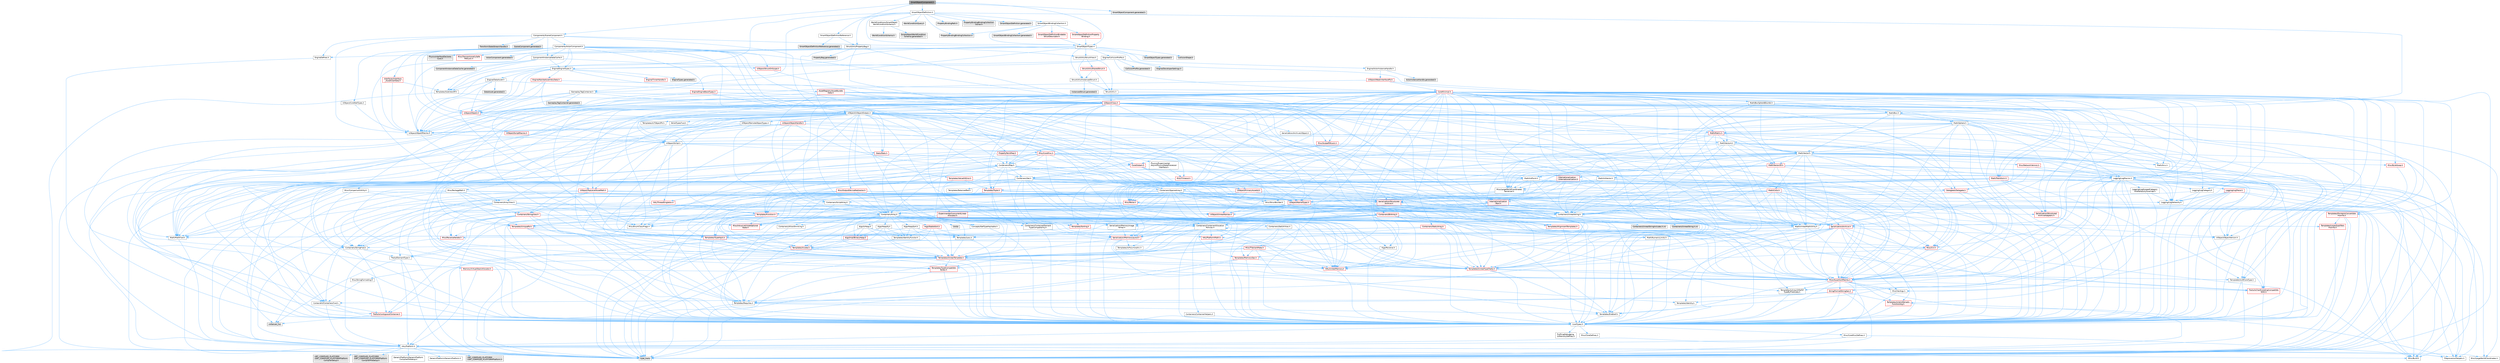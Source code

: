digraph "SmartObjectComponent.h"
{
 // INTERACTIVE_SVG=YES
 // LATEX_PDF_SIZE
  bgcolor="transparent";
  edge [fontname=Helvetica,fontsize=10,labelfontname=Helvetica,labelfontsize=10];
  node [fontname=Helvetica,fontsize=10,shape=box,height=0.2,width=0.4];
  Node1 [id="Node000001",label="SmartObjectComponent.h",height=0.2,width=0.4,color="gray40", fillcolor="grey60", style="filled", fontcolor="black",tooltip=" "];
  Node1 -> Node2 [id="edge1_Node000001_Node000002",color="steelblue1",style="solid",tooltip=" "];
  Node2 [id="Node000002",label="Components/SceneComponent.h",height=0.2,width=0.4,color="grey40", fillcolor="white", style="filled",URL="$dd/de8/SceneComponent_8h.html",tooltip=" "];
  Node2 -> Node3 [id="edge2_Node000002_Node000003",color="steelblue1",style="solid",tooltip=" "];
  Node3 [id="Node000003",label="EngineDefines.h",height=0.2,width=0.4,color="grey40", fillcolor="white", style="filled",URL="$de/d63/EngineDefines_8h.html",tooltip=" "];
  Node3 -> Node4 [id="edge3_Node000003_Node000004",color="steelblue1",style="solid",tooltip=" "];
  Node4 [id="Node000004",label="HAL/Platform.h",height=0.2,width=0.4,color="grey40", fillcolor="white", style="filled",URL="$d9/dd0/Platform_8h.html",tooltip=" "];
  Node4 -> Node5 [id="edge4_Node000004_Node000005",color="steelblue1",style="solid",tooltip=" "];
  Node5 [id="Node000005",label="Misc/Build.h",height=0.2,width=0.4,color="grey40", fillcolor="white", style="filled",URL="$d3/dbb/Build_8h.html",tooltip=" "];
  Node4 -> Node6 [id="edge5_Node000004_Node000006",color="steelblue1",style="solid",tooltip=" "];
  Node6 [id="Node000006",label="Misc/LargeWorldCoordinates.h",height=0.2,width=0.4,color="grey40", fillcolor="white", style="filled",URL="$d2/dcb/LargeWorldCoordinates_8h.html",tooltip=" "];
  Node4 -> Node7 [id="edge6_Node000004_Node000007",color="steelblue1",style="solid",tooltip=" "];
  Node7 [id="Node000007",label="type_traits",height=0.2,width=0.4,color="grey60", fillcolor="#E0E0E0", style="filled",tooltip=" "];
  Node4 -> Node8 [id="edge7_Node000004_Node000008",color="steelblue1",style="solid",tooltip=" "];
  Node8 [id="Node000008",label="PreprocessorHelpers.h",height=0.2,width=0.4,color="grey40", fillcolor="white", style="filled",URL="$db/ddb/PreprocessorHelpers_8h.html",tooltip=" "];
  Node4 -> Node9 [id="edge8_Node000004_Node000009",color="steelblue1",style="solid",tooltip=" "];
  Node9 [id="Node000009",label="UBT_COMPILED_PLATFORM\l/UBT_COMPILED_PLATFORMPlatform\lCompilerPreSetup.h",height=0.2,width=0.4,color="grey60", fillcolor="#E0E0E0", style="filled",tooltip=" "];
  Node4 -> Node10 [id="edge9_Node000004_Node000010",color="steelblue1",style="solid",tooltip=" "];
  Node10 [id="Node000010",label="GenericPlatform/GenericPlatform\lCompilerPreSetup.h",height=0.2,width=0.4,color="grey40", fillcolor="white", style="filled",URL="$d9/dc8/GenericPlatformCompilerPreSetup_8h.html",tooltip=" "];
  Node4 -> Node11 [id="edge10_Node000004_Node000011",color="steelblue1",style="solid",tooltip=" "];
  Node11 [id="Node000011",label="GenericPlatform/GenericPlatform.h",height=0.2,width=0.4,color="grey40", fillcolor="white", style="filled",URL="$d6/d84/GenericPlatform_8h.html",tooltip=" "];
  Node4 -> Node12 [id="edge11_Node000004_Node000012",color="steelblue1",style="solid",tooltip=" "];
  Node12 [id="Node000012",label="UBT_COMPILED_PLATFORM\l/UBT_COMPILED_PLATFORMPlatform.h",height=0.2,width=0.4,color="grey60", fillcolor="#E0E0E0", style="filled",tooltip=" "];
  Node4 -> Node13 [id="edge12_Node000004_Node000013",color="steelblue1",style="solid",tooltip=" "];
  Node13 [id="Node000013",label="UBT_COMPILED_PLATFORM\l/UBT_COMPILED_PLATFORMPlatform\lCompilerSetup.h",height=0.2,width=0.4,color="grey60", fillcolor="#E0E0E0", style="filled",tooltip=" "];
  Node2 -> Node14 [id="edge13_Node000002_Node000014",color="steelblue1",style="solid",tooltip=" "];
  Node14 [id="Node000014",label="UObject/ObjectMacros.h",height=0.2,width=0.4,color="grey40", fillcolor="white", style="filled",URL="$d8/d8d/ObjectMacros_8h.html",tooltip=" "];
  Node14 -> Node15 [id="edge14_Node000014_Node000015",color="steelblue1",style="solid",tooltip=" "];
  Node15 [id="Node000015",label="Misc/EnumClassFlags.h",height=0.2,width=0.4,color="grey40", fillcolor="white", style="filled",URL="$d8/de7/EnumClassFlags_8h.html",tooltip=" "];
  Node14 -> Node16 [id="edge15_Node000014_Node000016",color="steelblue1",style="solid",tooltip=" "];
  Node16 [id="Node000016",label="UObject/Script.h",height=0.2,width=0.4,color="grey40", fillcolor="white", style="filled",URL="$de/dc6/Script_8h.html",tooltip=" "];
  Node16 -> Node17 [id="edge16_Node000016_Node000017",color="steelblue1",style="solid",tooltip=" "];
  Node17 [id="Node000017",label="Delegates/Delegate.h",height=0.2,width=0.4,color="red", fillcolor="#FFF0F0", style="filled",URL="$d4/d80/Delegate_8h.html",tooltip=" "];
  Node17 -> Node18 [id="edge17_Node000017_Node000018",color="steelblue1",style="solid",tooltip=" "];
  Node18 [id="Node000018",label="CoreTypes.h",height=0.2,width=0.4,color="grey40", fillcolor="white", style="filled",URL="$dc/dec/CoreTypes_8h.html",tooltip=" "];
  Node18 -> Node4 [id="edge18_Node000018_Node000004",color="steelblue1",style="solid",tooltip=" "];
  Node18 -> Node19 [id="edge19_Node000018_Node000019",color="steelblue1",style="solid",tooltip=" "];
  Node19 [id="Node000019",label="ProfilingDebugging\l/UMemoryDefines.h",height=0.2,width=0.4,color="grey40", fillcolor="white", style="filled",URL="$d2/da2/UMemoryDefines_8h.html",tooltip=" "];
  Node18 -> Node20 [id="edge20_Node000018_Node000020",color="steelblue1",style="solid",tooltip=" "];
  Node20 [id="Node000020",label="Misc/CoreMiscDefines.h",height=0.2,width=0.4,color="grey40", fillcolor="white", style="filled",URL="$da/d38/CoreMiscDefines_8h.html",tooltip=" "];
  Node20 -> Node4 [id="edge21_Node000020_Node000004",color="steelblue1",style="solid",tooltip=" "];
  Node20 -> Node8 [id="edge22_Node000020_Node000008",color="steelblue1",style="solid",tooltip=" "];
  Node18 -> Node21 [id="edge23_Node000018_Node000021",color="steelblue1",style="solid",tooltip=" "];
  Node21 [id="Node000021",label="Misc/CoreDefines.h",height=0.2,width=0.4,color="grey40", fillcolor="white", style="filled",URL="$d3/dd2/CoreDefines_8h.html",tooltip=" "];
  Node17 -> Node22 [id="edge24_Node000017_Node000022",color="steelblue1",style="solid",tooltip=" "];
  Node22 [id="Node000022",label="Misc/AssertionMacros.h",height=0.2,width=0.4,color="red", fillcolor="#FFF0F0", style="filled",URL="$d0/dfa/AssertionMacros_8h.html",tooltip=" "];
  Node22 -> Node18 [id="edge25_Node000022_Node000018",color="steelblue1",style="solid",tooltip=" "];
  Node22 -> Node4 [id="edge26_Node000022_Node000004",color="steelblue1",style="solid",tooltip=" "];
  Node22 -> Node8 [id="edge27_Node000022_Node000008",color="steelblue1",style="solid",tooltip=" "];
  Node22 -> Node58 [id="edge28_Node000022_Node000058",color="steelblue1",style="solid",tooltip=" "];
  Node58 [id="Node000058",label="Templates/EnableIf.h",height=0.2,width=0.4,color="grey40", fillcolor="white", style="filled",URL="$d7/d60/EnableIf_8h.html",tooltip=" "];
  Node58 -> Node18 [id="edge29_Node000058_Node000018",color="steelblue1",style="solid",tooltip=" "];
  Node22 -> Node59 [id="edge30_Node000022_Node000059",color="steelblue1",style="solid",tooltip=" "];
  Node59 [id="Node000059",label="Templates/IsArrayOrRefOf\lTypeByPredicate.h",height=0.2,width=0.4,color="grey40", fillcolor="white", style="filled",URL="$d6/da1/IsArrayOrRefOfTypeByPredicate_8h.html",tooltip=" "];
  Node59 -> Node18 [id="edge31_Node000059_Node000018",color="steelblue1",style="solid",tooltip=" "];
  Node22 -> Node60 [id="edge32_Node000022_Node000060",color="steelblue1",style="solid",tooltip=" "];
  Node60 [id="Node000060",label="Templates/IsValidVariadic\lFunctionArg.h",height=0.2,width=0.4,color="red", fillcolor="#FFF0F0", style="filled",URL="$d0/dc8/IsValidVariadicFunctionArg_8h.html",tooltip=" "];
  Node60 -> Node18 [id="edge33_Node000060_Node000018",color="steelblue1",style="solid",tooltip=" "];
  Node60 -> Node7 [id="edge34_Node000060_Node000007",color="steelblue1",style="solid",tooltip=" "];
  Node22 -> Node62 [id="edge35_Node000022_Node000062",color="steelblue1",style="solid",tooltip=" "];
  Node62 [id="Node000062",label="Traits/IsCharEncodingCompatible\lWith.h",height=0.2,width=0.4,color="red", fillcolor="#FFF0F0", style="filled",URL="$df/dd1/IsCharEncodingCompatibleWith_8h.html",tooltip=" "];
  Node62 -> Node7 [id="edge36_Node000062_Node000007",color="steelblue1",style="solid",tooltip=" "];
  Node22 -> Node64 [id="edge37_Node000022_Node000064",color="steelblue1",style="solid",tooltip=" "];
  Node64 [id="Node000064",label="Misc/VarArgs.h",height=0.2,width=0.4,color="grey40", fillcolor="white", style="filled",URL="$d5/d6f/VarArgs_8h.html",tooltip=" "];
  Node64 -> Node18 [id="edge38_Node000064_Node000018",color="steelblue1",style="solid",tooltip=" "];
  Node22 -> Node65 [id="edge39_Node000022_Node000065",color="steelblue1",style="solid",tooltip=" "];
  Node65 [id="Node000065",label="String/FormatStringSan.h",height=0.2,width=0.4,color="red", fillcolor="#FFF0F0", style="filled",URL="$d3/d8b/FormatStringSan_8h.html",tooltip=" "];
  Node65 -> Node7 [id="edge40_Node000065_Node000007",color="steelblue1",style="solid",tooltip=" "];
  Node65 -> Node18 [id="edge41_Node000065_Node000018",color="steelblue1",style="solid",tooltip=" "];
  Node65 -> Node66 [id="edge42_Node000065_Node000066",color="steelblue1",style="solid",tooltip=" "];
  Node66 [id="Node000066",label="Templates/Requires.h",height=0.2,width=0.4,color="grey40", fillcolor="white", style="filled",URL="$dc/d96/Requires_8h.html",tooltip=" "];
  Node66 -> Node58 [id="edge43_Node000066_Node000058",color="steelblue1",style="solid",tooltip=" "];
  Node66 -> Node7 [id="edge44_Node000066_Node000007",color="steelblue1",style="solid",tooltip=" "];
  Node65 -> Node67 [id="edge45_Node000065_Node000067",color="steelblue1",style="solid",tooltip=" "];
  Node67 [id="Node000067",label="Templates/Identity.h",height=0.2,width=0.4,color="grey40", fillcolor="white", style="filled",URL="$d0/dd5/Identity_8h.html",tooltip=" "];
  Node65 -> Node60 [id="edge46_Node000065_Node000060",color="steelblue1",style="solid",tooltip=" "];
  Node65 -> Node31 [id="edge47_Node000065_Node000031",color="steelblue1",style="solid",tooltip=" "];
  Node31 [id="Node000031",label="Containers/ContainersFwd.h",height=0.2,width=0.4,color="grey40", fillcolor="white", style="filled",URL="$d4/d0a/ContainersFwd_8h.html",tooltip=" "];
  Node31 -> Node4 [id="edge48_Node000031_Node000004",color="steelblue1",style="solid",tooltip=" "];
  Node31 -> Node18 [id="edge49_Node000031_Node000018",color="steelblue1",style="solid",tooltip=" "];
  Node31 -> Node28 [id="edge50_Node000031_Node000028",color="steelblue1",style="solid",tooltip=" "];
  Node28 [id="Node000028",label="Traits/IsContiguousContainer.h",height=0.2,width=0.4,color="red", fillcolor="#FFF0F0", style="filled",URL="$d5/d3c/IsContiguousContainer_8h.html",tooltip=" "];
  Node28 -> Node18 [id="edge51_Node000028_Node000018",color="steelblue1",style="solid",tooltip=" "];
  Node28 -> Node27 [id="edge52_Node000028_Node000027",color="steelblue1",style="solid",tooltip=" "];
  Node27 [id="Node000027",label="initializer_list",height=0.2,width=0.4,color="grey60", fillcolor="#E0E0E0", style="filled",tooltip=" "];
  Node17 -> Node72 [id="edge53_Node000017_Node000072",color="steelblue1",style="solid",tooltip=" "];
  Node72 [id="Node000072",label="UObject/NameTypes.h",height=0.2,width=0.4,color="red", fillcolor="#FFF0F0", style="filled",URL="$d6/d35/NameTypes_8h.html",tooltip=" "];
  Node72 -> Node18 [id="edge54_Node000072_Node000018",color="steelblue1",style="solid",tooltip=" "];
  Node72 -> Node22 [id="edge55_Node000072_Node000022",color="steelblue1",style="solid",tooltip=" "];
  Node72 -> Node73 [id="edge56_Node000072_Node000073",color="steelblue1",style="solid",tooltip=" "];
  Node73 [id="Node000073",label="HAL/UnrealMemory.h",height=0.2,width=0.4,color="red", fillcolor="#FFF0F0", style="filled",URL="$d9/d96/UnrealMemory_8h.html",tooltip=" "];
  Node73 -> Node18 [id="edge57_Node000073_Node000018",color="steelblue1",style="solid",tooltip=" "];
  Node72 -> Node94 [id="edge58_Node000072_Node000094",color="steelblue1",style="solid",tooltip=" "];
  Node94 [id="Node000094",label="Templates/UnrealTypeTraits.h",height=0.2,width=0.4,color="red", fillcolor="#FFF0F0", style="filled",URL="$d2/d2d/UnrealTypeTraits_8h.html",tooltip=" "];
  Node94 -> Node18 [id="edge59_Node000094_Node000018",color="steelblue1",style="solid",tooltip=" "];
  Node94 -> Node22 [id="edge60_Node000094_Node000022",color="steelblue1",style="solid",tooltip=" "];
  Node94 -> Node58 [id="edge61_Node000094_Node000058",color="steelblue1",style="solid",tooltip=" "];
  Node94 -> Node98 [id="edge62_Node000094_Node000098",color="steelblue1",style="solid",tooltip=" "];
  Node98 [id="Node000098",label="Templates/IsUECoreType.h",height=0.2,width=0.4,color="grey40", fillcolor="white", style="filled",URL="$d1/db8/IsUECoreType_8h.html",tooltip=" "];
  Node98 -> Node18 [id="edge63_Node000098_Node000018",color="steelblue1",style="solid",tooltip=" "];
  Node98 -> Node7 [id="edge64_Node000098_Node000007",color="steelblue1",style="solid",tooltip=" "];
  Node72 -> Node99 [id="edge65_Node000072_Node000099",color="steelblue1",style="solid",tooltip=" "];
  Node99 [id="Node000099",label="Templates/UnrealTemplate.h",height=0.2,width=0.4,color="red", fillcolor="#FFF0F0", style="filled",URL="$d4/d24/UnrealTemplate_8h.html",tooltip=" "];
  Node99 -> Node18 [id="edge66_Node000099_Node000018",color="steelblue1",style="solid",tooltip=" "];
  Node99 -> Node73 [id="edge67_Node000099_Node000073",color="steelblue1",style="solid",tooltip=" "];
  Node99 -> Node94 [id="edge68_Node000099_Node000094",color="steelblue1",style="solid",tooltip=" "];
  Node99 -> Node66 [id="edge69_Node000099_Node000066",color="steelblue1",style="solid",tooltip=" "];
  Node99 -> Node103 [id="edge70_Node000099_Node000103",color="steelblue1",style="solid",tooltip=" "];
  Node103 [id="Node000103",label="Templates/TypeCompatible\lBytes.h",height=0.2,width=0.4,color="red", fillcolor="#FFF0F0", style="filled",URL="$df/d0a/TypeCompatibleBytes_8h.html",tooltip=" "];
  Node103 -> Node18 [id="edge71_Node000103_Node000018",color="steelblue1",style="solid",tooltip=" "];
  Node103 -> Node7 [id="edge72_Node000103_Node000007",color="steelblue1",style="solid",tooltip=" "];
  Node99 -> Node67 [id="edge73_Node000099_Node000067",color="steelblue1",style="solid",tooltip=" "];
  Node99 -> Node28 [id="edge74_Node000099_Node000028",color="steelblue1",style="solid",tooltip=" "];
  Node99 -> Node7 [id="edge75_Node000099_Node000007",color="steelblue1",style="solid",tooltip=" "];
  Node72 -> Node105 [id="edge76_Node000072_Node000105",color="steelblue1",style="solid",tooltip=" "];
  Node105 [id="Node000105",label="Containers/UnrealString.h",height=0.2,width=0.4,color="grey40", fillcolor="white", style="filled",URL="$d5/dba/UnrealString_8h.html",tooltip=" "];
  Node105 -> Node106 [id="edge77_Node000105_Node000106",color="steelblue1",style="solid",tooltip=" "];
  Node106 [id="Node000106",label="Containers/UnrealStringIncludes.h.inl",height=0.2,width=0.4,color="grey60", fillcolor="#E0E0E0", style="filled",tooltip=" "];
  Node105 -> Node107 [id="edge78_Node000105_Node000107",color="steelblue1",style="solid",tooltip=" "];
  Node107 [id="Node000107",label="Containers/UnrealString.h.inl",height=0.2,width=0.4,color="grey60", fillcolor="#E0E0E0", style="filled",tooltip=" "];
  Node105 -> Node108 [id="edge79_Node000105_Node000108",color="steelblue1",style="solid",tooltip=" "];
  Node108 [id="Node000108",label="Misc/StringFormatArg.h",height=0.2,width=0.4,color="grey40", fillcolor="white", style="filled",URL="$d2/d16/StringFormatArg_8h.html",tooltip=" "];
  Node108 -> Node31 [id="edge80_Node000108_Node000031",color="steelblue1",style="solid",tooltip=" "];
  Node72 -> Node25 [id="edge81_Node000072_Node000025",color="steelblue1",style="solid",tooltip=" "];
  Node25 [id="Node000025",label="Containers/StringFwd.h",height=0.2,width=0.4,color="grey40", fillcolor="white", style="filled",URL="$df/d37/StringFwd_8h.html",tooltip=" "];
  Node25 -> Node18 [id="edge82_Node000025_Node000018",color="steelblue1",style="solid",tooltip=" "];
  Node25 -> Node26 [id="edge83_Node000025_Node000026",color="steelblue1",style="solid",tooltip=" "];
  Node26 [id="Node000026",label="Traits/ElementType.h",height=0.2,width=0.4,color="grey40", fillcolor="white", style="filled",URL="$d5/d4f/ElementType_8h.html",tooltip=" "];
  Node26 -> Node4 [id="edge84_Node000026_Node000004",color="steelblue1",style="solid",tooltip=" "];
  Node26 -> Node27 [id="edge85_Node000026_Node000027",color="steelblue1",style="solid",tooltip=" "];
  Node26 -> Node7 [id="edge86_Node000026_Node000007",color="steelblue1",style="solid",tooltip=" "];
  Node25 -> Node28 [id="edge87_Node000025_Node000028",color="steelblue1",style="solid",tooltip=" "];
  Node72 -> Node177 [id="edge88_Node000072_Node000177",color="steelblue1",style="solid",tooltip=" "];
  Node177 [id="Node000177",label="UObject/UnrealNames.h",height=0.2,width=0.4,color="red", fillcolor="#FFF0F0", style="filled",URL="$d8/db1/UnrealNames_8h.html",tooltip=" "];
  Node177 -> Node18 [id="edge89_Node000177_Node000018",color="steelblue1",style="solid",tooltip=" "];
  Node72 -> Node143 [id="edge90_Node000072_Node000143",color="steelblue1",style="solid",tooltip=" "];
  Node143 [id="Node000143",label="Serialization/MemoryLayout.h",height=0.2,width=0.4,color="red", fillcolor="#FFF0F0", style="filled",URL="$d7/d66/MemoryLayout_8h.html",tooltip=" "];
  Node143 -> Node25 [id="edge91_Node000143_Node000025",color="steelblue1",style="solid",tooltip=" "];
  Node143 -> Node73 [id="edge92_Node000143_Node000073",color="steelblue1",style="solid",tooltip=" "];
  Node143 -> Node58 [id="edge93_Node000143_Node000058",color="steelblue1",style="solid",tooltip=" "];
  Node143 -> Node123 [id="edge94_Node000143_Node000123",color="steelblue1",style="solid",tooltip=" "];
  Node123 [id="Node000123",label="Templates/IsPolymorphic.h",height=0.2,width=0.4,color="grey40", fillcolor="white", style="filled",URL="$dc/d20/IsPolymorphic_8h.html",tooltip=" "];
  Node143 -> Node99 [id="edge95_Node000143_Node000099",color="steelblue1",style="solid",tooltip=" "];
  Node72 -> Node126 [id="edge96_Node000072_Node000126",color="steelblue1",style="solid",tooltip=" "];
  Node126 [id="Node000126",label="Misc/IntrusiveUnsetOptional\lState.h",height=0.2,width=0.4,color="red", fillcolor="#FFF0F0", style="filled",URL="$d2/d0a/IntrusiveUnsetOptionalState_8h.html",tooltip=" "];
  Node16 -> Node246 [id="edge97_Node000016_Node000246",color="steelblue1",style="solid",tooltip=" "];
  Node246 [id="Node000246",label="HAL/ThreadSingleton.h",height=0.2,width=0.4,color="red", fillcolor="#FFF0F0", style="filled",URL="$d0/dd5/ThreadSingleton_8h.html",tooltip=" "];
  Node246 -> Node18 [id="edge98_Node000246_Node000018",color="steelblue1",style="solid",tooltip=" "];
  Node246 -> Node210 [id="edge99_Node000246_Node000210",color="steelblue1",style="solid",tooltip=" "];
  Node210 [id="Node000210",label="Templates/Function.h",height=0.2,width=0.4,color="red", fillcolor="#FFF0F0", style="filled",URL="$df/df5/Function_8h.html",tooltip=" "];
  Node210 -> Node18 [id="edge100_Node000210_Node000018",color="steelblue1",style="solid",tooltip=" "];
  Node210 -> Node22 [id="edge101_Node000210_Node000022",color="steelblue1",style="solid",tooltip=" "];
  Node210 -> Node126 [id="edge102_Node000210_Node000126",color="steelblue1",style="solid",tooltip=" "];
  Node210 -> Node73 [id="edge103_Node000210_Node000073",color="steelblue1",style="solid",tooltip=" "];
  Node210 -> Node94 [id="edge104_Node000210_Node000094",color="steelblue1",style="solid",tooltip=" "];
  Node210 -> Node158 [id="edge105_Node000210_Node000158",color="steelblue1",style="solid",tooltip=" "];
  Node158 [id="Node000158",label="Templates/Invoke.h",height=0.2,width=0.4,color="red", fillcolor="#FFF0F0", style="filled",URL="$d7/deb/Invoke_8h.html",tooltip=" "];
  Node158 -> Node18 [id="edge106_Node000158_Node000018",color="steelblue1",style="solid",tooltip=" "];
  Node158 -> Node99 [id="edge107_Node000158_Node000099",color="steelblue1",style="solid",tooltip=" "];
  Node158 -> Node7 [id="edge108_Node000158_Node000007",color="steelblue1",style="solid",tooltip=" "];
  Node210 -> Node99 [id="edge109_Node000210_Node000099",color="steelblue1",style="solid",tooltip=" "];
  Node210 -> Node66 [id="edge110_Node000210_Node000066",color="steelblue1",style="solid",tooltip=" "];
  Node210 -> Node174 [id="edge111_Node000210_Node000174",color="steelblue1",style="solid",tooltip=" "];
  Node174 [id="Node000174",label="Math/UnrealMathUtility.h",height=0.2,width=0.4,color="grey40", fillcolor="white", style="filled",URL="$db/db8/UnrealMathUtility_8h.html",tooltip=" "];
  Node174 -> Node18 [id="edge112_Node000174_Node000018",color="steelblue1",style="solid",tooltip=" "];
  Node174 -> Node22 [id="edge113_Node000174_Node000022",color="steelblue1",style="solid",tooltip=" "];
  Node174 -> Node115 [id="edge114_Node000174_Node000115",color="steelblue1",style="solid",tooltip=" "];
  Node115 [id="Node000115",label="HAL/PlatformMath.h",height=0.2,width=0.4,color="red", fillcolor="#FFF0F0", style="filled",URL="$dc/d53/PlatformMath_8h.html",tooltip=" "];
  Node115 -> Node18 [id="edge115_Node000115_Node000018",color="steelblue1",style="solid",tooltip=" "];
  Node174 -> Node32 [id="edge116_Node000174_Node000032",color="steelblue1",style="solid",tooltip=" "];
  Node32 [id="Node000032",label="Math/MathFwd.h",height=0.2,width=0.4,color="grey40", fillcolor="white", style="filled",URL="$d2/d10/MathFwd_8h.html",tooltip=" "];
  Node32 -> Node4 [id="edge117_Node000032_Node000004",color="steelblue1",style="solid",tooltip=" "];
  Node174 -> Node67 [id="edge118_Node000174_Node000067",color="steelblue1",style="solid",tooltip=" "];
  Node174 -> Node66 [id="edge119_Node000174_Node000066",color="steelblue1",style="solid",tooltip=" "];
  Node210 -> Node7 [id="edge120_Node000210_Node000007",color="steelblue1",style="solid",tooltip=" "];
  Node16 -> Node248 [id="edge121_Node000016_Node000248",color="steelblue1",style="solid",tooltip=" "];
  Node248 [id="Node000248",label="Stats/Stats.h",height=0.2,width=0.4,color="red", fillcolor="#FFF0F0", style="filled",URL="$dc/d09/Stats_8h.html",tooltip=" "];
  Node248 -> Node216 [id="edge122_Node000248_Node000216",color="steelblue1",style="solid",tooltip=" "];
  Node216 [id="Node000216",label="CoreGlobals.h",height=0.2,width=0.4,color="red", fillcolor="#FFF0F0", style="filled",URL="$d5/d8c/CoreGlobals_8h.html",tooltip=" "];
  Node216 -> Node105 [id="edge123_Node000216_Node000105",color="steelblue1",style="solid",tooltip=" "];
  Node216 -> Node18 [id="edge124_Node000216_Node000018",color="steelblue1",style="solid",tooltip=" "];
  Node216 -> Node220 [id="edge125_Node000216_Node000220",color="steelblue1",style="solid",tooltip=" "];
  Node220 [id="Node000220",label="Logging/LogMacros.h",height=0.2,width=0.4,color="grey40", fillcolor="white", style="filled",URL="$d0/d16/LogMacros_8h.html",tooltip=" "];
  Node220 -> Node105 [id="edge126_Node000220_Node000105",color="steelblue1",style="solid",tooltip=" "];
  Node220 -> Node18 [id="edge127_Node000220_Node000018",color="steelblue1",style="solid",tooltip=" "];
  Node220 -> Node8 [id="edge128_Node000220_Node000008",color="steelblue1",style="solid",tooltip=" "];
  Node220 -> Node221 [id="edge129_Node000220_Node000221",color="steelblue1",style="solid",tooltip=" "];
  Node221 [id="Node000221",label="Logging/LogCategory.h",height=0.2,width=0.4,color="grey40", fillcolor="white", style="filled",URL="$d9/d36/LogCategory_8h.html",tooltip=" "];
  Node221 -> Node18 [id="edge130_Node000221_Node000018",color="steelblue1",style="solid",tooltip=" "];
  Node221 -> Node80 [id="edge131_Node000221_Node000080",color="steelblue1",style="solid",tooltip=" "];
  Node80 [id="Node000080",label="Logging/LogVerbosity.h",height=0.2,width=0.4,color="grey40", fillcolor="white", style="filled",URL="$d2/d8f/LogVerbosity_8h.html",tooltip=" "];
  Node80 -> Node18 [id="edge132_Node000080_Node000018",color="steelblue1",style="solid",tooltip=" "];
  Node221 -> Node72 [id="edge133_Node000221_Node000072",color="steelblue1",style="solid",tooltip=" "];
  Node220 -> Node222 [id="edge134_Node000220_Node000222",color="steelblue1",style="solid",tooltip=" "];
  Node222 [id="Node000222",label="Logging/LogScopedCategory\lAndVerbosityOverride.h",height=0.2,width=0.4,color="grey40", fillcolor="white", style="filled",URL="$de/dba/LogScopedCategoryAndVerbosityOverride_8h.html",tooltip=" "];
  Node222 -> Node18 [id="edge135_Node000222_Node000018",color="steelblue1",style="solid",tooltip=" "];
  Node222 -> Node80 [id="edge136_Node000222_Node000080",color="steelblue1",style="solid",tooltip=" "];
  Node222 -> Node72 [id="edge137_Node000222_Node000072",color="steelblue1",style="solid",tooltip=" "];
  Node220 -> Node223 [id="edge138_Node000220_Node000223",color="steelblue1",style="solid",tooltip=" "];
  Node223 [id="Node000223",label="Logging/LogTrace.h",height=0.2,width=0.4,color="red", fillcolor="#FFF0F0", style="filled",URL="$d5/d91/LogTrace_8h.html",tooltip=" "];
  Node223 -> Node18 [id="edge139_Node000223_Node000018",color="steelblue1",style="solid",tooltip=" "];
  Node223 -> Node125 [id="edge140_Node000223_Node000125",color="steelblue1",style="solid",tooltip=" "];
  Node125 [id="Node000125",label="Containers/Array.h",height=0.2,width=0.4,color="grey40", fillcolor="white", style="filled",URL="$df/dd0/Array_8h.html",tooltip=" "];
  Node125 -> Node18 [id="edge141_Node000125_Node000018",color="steelblue1",style="solid",tooltip=" "];
  Node125 -> Node22 [id="edge142_Node000125_Node000022",color="steelblue1",style="solid",tooltip=" "];
  Node125 -> Node126 [id="edge143_Node000125_Node000126",color="steelblue1",style="solid",tooltip=" "];
  Node125 -> Node128 [id="edge144_Node000125_Node000128",color="steelblue1",style="solid",tooltip=" "];
  Node128 [id="Node000128",label="Misc/ReverseIterate.h",height=0.2,width=0.4,color="red", fillcolor="#FFF0F0", style="filled",URL="$db/de3/ReverseIterate_8h.html",tooltip=" "];
  Node128 -> Node4 [id="edge145_Node000128_Node000004",color="steelblue1",style="solid",tooltip=" "];
  Node125 -> Node73 [id="edge146_Node000125_Node000073",color="steelblue1",style="solid",tooltip=" "];
  Node125 -> Node94 [id="edge147_Node000125_Node000094",color="steelblue1",style="solid",tooltip=" "];
  Node125 -> Node99 [id="edge148_Node000125_Node000099",color="steelblue1",style="solid",tooltip=" "];
  Node125 -> Node130 [id="edge149_Node000125_Node000130",color="steelblue1",style="solid",tooltip=" "];
  Node130 [id="Node000130",label="Containers/AllowShrinking.h",height=0.2,width=0.4,color="grey40", fillcolor="white", style="filled",URL="$d7/d1a/AllowShrinking_8h.html",tooltip=" "];
  Node130 -> Node18 [id="edge150_Node000130_Node000018",color="steelblue1",style="solid",tooltip=" "];
  Node125 -> Node113 [id="edge151_Node000125_Node000113",color="steelblue1",style="solid",tooltip=" "];
  Node113 [id="Node000113",label="Containers/ContainerAllocation\lPolicies.h",height=0.2,width=0.4,color="grey40", fillcolor="white", style="filled",URL="$d7/dff/ContainerAllocationPolicies_8h.html",tooltip=" "];
  Node113 -> Node18 [id="edge152_Node000113_Node000018",color="steelblue1",style="solid",tooltip=" "];
  Node113 -> Node114 [id="edge153_Node000113_Node000114",color="steelblue1",style="solid",tooltip=" "];
  Node114 [id="Node000114",label="Containers/ContainerHelpers.h",height=0.2,width=0.4,color="grey40", fillcolor="white", style="filled",URL="$d7/d33/ContainerHelpers_8h.html",tooltip=" "];
  Node114 -> Node18 [id="edge154_Node000114_Node000018",color="steelblue1",style="solid",tooltip=" "];
  Node113 -> Node113 [id="edge155_Node000113_Node000113",color="steelblue1",style="solid",tooltip=" "];
  Node113 -> Node115 [id="edge156_Node000113_Node000115",color="steelblue1",style="solid",tooltip=" "];
  Node113 -> Node73 [id="edge157_Node000113_Node000073",color="steelblue1",style="solid",tooltip=" "];
  Node113 -> Node45 [id="edge158_Node000113_Node000045",color="steelblue1",style="solid",tooltip=" "];
  Node45 [id="Node000045",label="Math/NumericLimits.h",height=0.2,width=0.4,color="grey40", fillcolor="white", style="filled",URL="$df/d1b/NumericLimits_8h.html",tooltip=" "];
  Node45 -> Node18 [id="edge159_Node000045_Node000018",color="steelblue1",style="solid",tooltip=" "];
  Node113 -> Node22 [id="edge160_Node000113_Node000022",color="steelblue1",style="solid",tooltip=" "];
  Node113 -> Node123 [id="edge161_Node000113_Node000123",color="steelblue1",style="solid",tooltip=" "];
  Node113 -> Node124 [id="edge162_Node000113_Node000124",color="steelblue1",style="solid",tooltip=" "];
  Node124 [id="Node000124",label="Templates/MemoryOps.h",height=0.2,width=0.4,color="red", fillcolor="#FFF0F0", style="filled",URL="$db/dea/MemoryOps_8h.html",tooltip=" "];
  Node124 -> Node18 [id="edge163_Node000124_Node000018",color="steelblue1",style="solid",tooltip=" "];
  Node124 -> Node73 [id="edge164_Node000124_Node000073",color="steelblue1",style="solid",tooltip=" "];
  Node124 -> Node66 [id="edge165_Node000124_Node000066",color="steelblue1",style="solid",tooltip=" "];
  Node124 -> Node94 [id="edge166_Node000124_Node000094",color="steelblue1",style="solid",tooltip=" "];
  Node124 -> Node7 [id="edge167_Node000124_Node000007",color="steelblue1",style="solid",tooltip=" "];
  Node113 -> Node103 [id="edge168_Node000113_Node000103",color="steelblue1",style="solid",tooltip=" "];
  Node113 -> Node7 [id="edge169_Node000113_Node000007",color="steelblue1",style="solid",tooltip=" "];
  Node125 -> Node131 [id="edge170_Node000125_Node000131",color="steelblue1",style="solid",tooltip=" "];
  Node131 [id="Node000131",label="Containers/ContainerElement\lTypeCompatibility.h",height=0.2,width=0.4,color="grey40", fillcolor="white", style="filled",URL="$df/ddf/ContainerElementTypeCompatibility_8h.html",tooltip=" "];
  Node131 -> Node18 [id="edge171_Node000131_Node000018",color="steelblue1",style="solid",tooltip=" "];
  Node131 -> Node94 [id="edge172_Node000131_Node000094",color="steelblue1",style="solid",tooltip=" "];
  Node125 -> Node132 [id="edge173_Node000125_Node000132",color="steelblue1",style="solid",tooltip=" "];
  Node132 [id="Node000132",label="Serialization/Archive.h",height=0.2,width=0.4,color="red", fillcolor="#FFF0F0", style="filled",URL="$d7/d3b/Archive_8h.html",tooltip=" "];
  Node132 -> Node18 [id="edge174_Node000132_Node000018",color="steelblue1",style="solid",tooltip=" "];
  Node132 -> Node32 [id="edge175_Node000132_Node000032",color="steelblue1",style="solid",tooltip=" "];
  Node132 -> Node22 [id="edge176_Node000132_Node000022",color="steelblue1",style="solid",tooltip=" "];
  Node132 -> Node5 [id="edge177_Node000132_Node000005",color="steelblue1",style="solid",tooltip=" "];
  Node132 -> Node64 [id="edge178_Node000132_Node000064",color="steelblue1",style="solid",tooltip=" "];
  Node132 -> Node58 [id="edge179_Node000132_Node000058",color="steelblue1",style="solid",tooltip=" "];
  Node132 -> Node59 [id="edge180_Node000132_Node000059",color="steelblue1",style="solid",tooltip=" "];
  Node132 -> Node60 [id="edge181_Node000132_Node000060",color="steelblue1",style="solid",tooltip=" "];
  Node132 -> Node99 [id="edge182_Node000132_Node000099",color="steelblue1",style="solid",tooltip=" "];
  Node132 -> Node62 [id="edge183_Node000132_Node000062",color="steelblue1",style="solid",tooltip=" "];
  Node132 -> Node141 [id="edge184_Node000132_Node000141",color="steelblue1",style="solid",tooltip=" "];
  Node141 [id="Node000141",label="UObject/ObjectVersion.h",height=0.2,width=0.4,color="grey40", fillcolor="white", style="filled",URL="$da/d63/ObjectVersion_8h.html",tooltip=" "];
  Node141 -> Node18 [id="edge185_Node000141_Node000018",color="steelblue1",style="solid",tooltip=" "];
  Node125 -> Node142 [id="edge186_Node000125_Node000142",color="steelblue1",style="solid",tooltip=" "];
  Node142 [id="Node000142",label="Serialization/MemoryImage\lWriter.h",height=0.2,width=0.4,color="grey40", fillcolor="white", style="filled",URL="$d0/d08/MemoryImageWriter_8h.html",tooltip=" "];
  Node142 -> Node18 [id="edge187_Node000142_Node000018",color="steelblue1",style="solid",tooltip=" "];
  Node142 -> Node143 [id="edge188_Node000142_Node000143",color="steelblue1",style="solid",tooltip=" "];
  Node125 -> Node156 [id="edge189_Node000125_Node000156",color="steelblue1",style="solid",tooltip=" "];
  Node156 [id="Node000156",label="Algo/Heapify.h",height=0.2,width=0.4,color="grey40", fillcolor="white", style="filled",URL="$d0/d2a/Heapify_8h.html",tooltip=" "];
  Node156 -> Node157 [id="edge190_Node000156_Node000157",color="steelblue1",style="solid",tooltip=" "];
  Node157 [id="Node000157",label="Algo/Impl/BinaryHeap.h",height=0.2,width=0.4,color="red", fillcolor="#FFF0F0", style="filled",URL="$d7/da3/Algo_2Impl_2BinaryHeap_8h.html",tooltip=" "];
  Node157 -> Node158 [id="edge191_Node000157_Node000158",color="steelblue1",style="solid",tooltip=" "];
  Node157 -> Node7 [id="edge192_Node000157_Node000007",color="steelblue1",style="solid",tooltip=" "];
  Node156 -> Node162 [id="edge193_Node000156_Node000162",color="steelblue1",style="solid",tooltip=" "];
  Node162 [id="Node000162",label="Templates/IdentityFunctor.h",height=0.2,width=0.4,color="grey40", fillcolor="white", style="filled",URL="$d7/d2e/IdentityFunctor_8h.html",tooltip=" "];
  Node162 -> Node4 [id="edge194_Node000162_Node000004",color="steelblue1",style="solid",tooltip=" "];
  Node156 -> Node158 [id="edge195_Node000156_Node000158",color="steelblue1",style="solid",tooltip=" "];
  Node156 -> Node163 [id="edge196_Node000156_Node000163",color="steelblue1",style="solid",tooltip=" "];
  Node163 [id="Node000163",label="Templates/Less.h",height=0.2,width=0.4,color="grey40", fillcolor="white", style="filled",URL="$de/dc8/Less_8h.html",tooltip=" "];
  Node163 -> Node18 [id="edge197_Node000163_Node000018",color="steelblue1",style="solid",tooltip=" "];
  Node163 -> Node99 [id="edge198_Node000163_Node000099",color="steelblue1",style="solid",tooltip=" "];
  Node156 -> Node99 [id="edge199_Node000156_Node000099",color="steelblue1",style="solid",tooltip=" "];
  Node125 -> Node164 [id="edge200_Node000125_Node000164",color="steelblue1",style="solid",tooltip=" "];
  Node164 [id="Node000164",label="Algo/HeapSort.h",height=0.2,width=0.4,color="grey40", fillcolor="white", style="filled",URL="$d3/d92/HeapSort_8h.html",tooltip=" "];
  Node164 -> Node157 [id="edge201_Node000164_Node000157",color="steelblue1",style="solid",tooltip=" "];
  Node164 -> Node162 [id="edge202_Node000164_Node000162",color="steelblue1",style="solid",tooltip=" "];
  Node164 -> Node163 [id="edge203_Node000164_Node000163",color="steelblue1",style="solid",tooltip=" "];
  Node164 -> Node99 [id="edge204_Node000164_Node000099",color="steelblue1",style="solid",tooltip=" "];
  Node125 -> Node165 [id="edge205_Node000125_Node000165",color="steelblue1",style="solid",tooltip=" "];
  Node165 [id="Node000165",label="Algo/IsHeap.h",height=0.2,width=0.4,color="grey40", fillcolor="white", style="filled",URL="$de/d32/IsHeap_8h.html",tooltip=" "];
  Node165 -> Node157 [id="edge206_Node000165_Node000157",color="steelblue1",style="solid",tooltip=" "];
  Node165 -> Node162 [id="edge207_Node000165_Node000162",color="steelblue1",style="solid",tooltip=" "];
  Node165 -> Node158 [id="edge208_Node000165_Node000158",color="steelblue1",style="solid",tooltip=" "];
  Node165 -> Node163 [id="edge209_Node000165_Node000163",color="steelblue1",style="solid",tooltip=" "];
  Node165 -> Node99 [id="edge210_Node000165_Node000099",color="steelblue1",style="solid",tooltip=" "];
  Node125 -> Node157 [id="edge211_Node000125_Node000157",color="steelblue1",style="solid",tooltip=" "];
  Node125 -> Node166 [id="edge212_Node000125_Node000166",color="steelblue1",style="solid",tooltip=" "];
  Node166 [id="Node000166",label="Algo/StableSort.h",height=0.2,width=0.4,color="red", fillcolor="#FFF0F0", style="filled",URL="$d7/d3c/StableSort_8h.html",tooltip=" "];
  Node166 -> Node162 [id="edge213_Node000166_Node000162",color="steelblue1",style="solid",tooltip=" "];
  Node166 -> Node158 [id="edge214_Node000166_Node000158",color="steelblue1",style="solid",tooltip=" "];
  Node166 -> Node163 [id="edge215_Node000166_Node000163",color="steelblue1",style="solid",tooltip=" "];
  Node166 -> Node99 [id="edge216_Node000166_Node000099",color="steelblue1",style="solid",tooltip=" "];
  Node125 -> Node169 [id="edge217_Node000125_Node000169",color="steelblue1",style="solid",tooltip=" "];
  Node169 [id="Node000169",label="Concepts/GetTypeHashable.h",height=0.2,width=0.4,color="grey40", fillcolor="white", style="filled",URL="$d3/da2/GetTypeHashable_8h.html",tooltip=" "];
  Node169 -> Node18 [id="edge218_Node000169_Node000018",color="steelblue1",style="solid",tooltip=" "];
  Node169 -> Node147 [id="edge219_Node000169_Node000147",color="steelblue1",style="solid",tooltip=" "];
  Node147 [id="Node000147",label="Templates/TypeHash.h",height=0.2,width=0.4,color="red", fillcolor="#FFF0F0", style="filled",URL="$d1/d62/TypeHash_8h.html",tooltip=" "];
  Node147 -> Node18 [id="edge220_Node000147_Node000018",color="steelblue1",style="solid",tooltip=" "];
  Node147 -> Node66 [id="edge221_Node000147_Node000066",color="steelblue1",style="solid",tooltip=" "];
  Node147 -> Node148 [id="edge222_Node000147_Node000148",color="steelblue1",style="solid",tooltip=" "];
  Node148 [id="Node000148",label="Misc/Crc.h",height=0.2,width=0.4,color="red", fillcolor="#FFF0F0", style="filled",URL="$d4/dd2/Crc_8h.html",tooltip=" "];
  Node148 -> Node18 [id="edge223_Node000148_Node000018",color="steelblue1",style="solid",tooltip=" "];
  Node148 -> Node22 [id="edge224_Node000148_Node000022",color="steelblue1",style="solid",tooltip=" "];
  Node148 -> Node94 [id="edge225_Node000148_Node000094",color="steelblue1",style="solid",tooltip=" "];
  Node147 -> Node7 [id="edge226_Node000147_Node000007",color="steelblue1",style="solid",tooltip=" "];
  Node125 -> Node162 [id="edge227_Node000125_Node000162",color="steelblue1",style="solid",tooltip=" "];
  Node125 -> Node158 [id="edge228_Node000125_Node000158",color="steelblue1",style="solid",tooltip=" "];
  Node125 -> Node163 [id="edge229_Node000125_Node000163",color="steelblue1",style="solid",tooltip=" "];
  Node125 -> Node170 [id="edge230_Node000125_Node000170",color="steelblue1",style="solid",tooltip=" "];
  Node170 [id="Node000170",label="Templates/LosesQualifiers\lFromTo.h",height=0.2,width=0.4,color="red", fillcolor="#FFF0F0", style="filled",URL="$d2/db3/LosesQualifiersFromTo_8h.html",tooltip=" "];
  Node170 -> Node7 [id="edge231_Node000170_Node000007",color="steelblue1",style="solid",tooltip=" "];
  Node125 -> Node66 [id="edge232_Node000125_Node000066",color="steelblue1",style="solid",tooltip=" "];
  Node125 -> Node171 [id="edge233_Node000125_Node000171",color="steelblue1",style="solid",tooltip=" "];
  Node171 [id="Node000171",label="Templates/Sorting.h",height=0.2,width=0.4,color="red", fillcolor="#FFF0F0", style="filled",URL="$d3/d9e/Sorting_8h.html",tooltip=" "];
  Node171 -> Node18 [id="edge234_Node000171_Node000018",color="steelblue1",style="solid",tooltip=" "];
  Node171 -> Node115 [id="edge235_Node000171_Node000115",color="steelblue1",style="solid",tooltip=" "];
  Node171 -> Node163 [id="edge236_Node000171_Node000163",color="steelblue1",style="solid",tooltip=" "];
  Node125 -> Node175 [id="edge237_Node000125_Node000175",color="steelblue1",style="solid",tooltip=" "];
  Node175 [id="Node000175",label="Templates/AlignmentTemplates.h",height=0.2,width=0.4,color="red", fillcolor="#FFF0F0", style="filled",URL="$dd/d32/AlignmentTemplates_8h.html",tooltip=" "];
  Node175 -> Node18 [id="edge238_Node000175_Node000018",color="steelblue1",style="solid",tooltip=" "];
  Node125 -> Node26 [id="edge239_Node000125_Node000026",color="steelblue1",style="solid",tooltip=" "];
  Node125 -> Node121 [id="edge240_Node000125_Node000121",color="steelblue1",style="solid",tooltip=" "];
  Node121 [id="Node000121",label="limits",height=0.2,width=0.4,color="grey60", fillcolor="#E0E0E0", style="filled",tooltip=" "];
  Node125 -> Node7 [id="edge241_Node000125_Node000007",color="steelblue1",style="solid",tooltip=" "];
  Node223 -> Node8 [id="edge242_Node000223_Node000008",color="steelblue1",style="solid",tooltip=" "];
  Node223 -> Node80 [id="edge243_Node000223_Node000080",color="steelblue1",style="solid",tooltip=" "];
  Node223 -> Node5 [id="edge244_Node000223_Node000005",color="steelblue1",style="solid",tooltip=" "];
  Node223 -> Node59 [id="edge245_Node000223_Node000059",color="steelblue1",style="solid",tooltip=" "];
  Node223 -> Node62 [id="edge246_Node000223_Node000062",color="steelblue1",style="solid",tooltip=" "];
  Node220 -> Node80 [id="edge247_Node000220_Node000080",color="steelblue1",style="solid",tooltip=" "];
  Node220 -> Node22 [id="edge248_Node000220_Node000022",color="steelblue1",style="solid",tooltip=" "];
  Node220 -> Node5 [id="edge249_Node000220_Node000005",color="steelblue1",style="solid",tooltip=" "];
  Node220 -> Node64 [id="edge250_Node000220_Node000064",color="steelblue1",style="solid",tooltip=" "];
  Node220 -> Node65 [id="edge251_Node000220_Node000065",color="steelblue1",style="solid",tooltip=" "];
  Node220 -> Node58 [id="edge252_Node000220_Node000058",color="steelblue1",style="solid",tooltip=" "];
  Node220 -> Node59 [id="edge253_Node000220_Node000059",color="steelblue1",style="solid",tooltip=" "];
  Node220 -> Node60 [id="edge254_Node000220_Node000060",color="steelblue1",style="solid",tooltip=" "];
  Node220 -> Node62 [id="edge255_Node000220_Node000062",color="steelblue1",style="solid",tooltip=" "];
  Node220 -> Node7 [id="edge256_Node000220_Node000007",color="steelblue1",style="solid",tooltip=" "];
  Node216 -> Node5 [id="edge257_Node000216_Node000005",color="steelblue1",style="solid",tooltip=" "];
  Node216 -> Node15 [id="edge258_Node000216_Node000015",color="steelblue1",style="solid",tooltip=" "];
  Node216 -> Node72 [id="edge259_Node000216_Node000072",color="steelblue1",style="solid",tooltip=" "];
  Node248 -> Node18 [id="edge260_Node000248_Node000018",color="steelblue1",style="solid",tooltip=" "];
  Node16 -> Node15 [id="edge261_Node000016_Node000015",color="steelblue1",style="solid",tooltip=" "];
  Node16 -> Node274 [id="edge262_Node000016_Node000274",color="steelblue1",style="solid",tooltip=" "];
  Node274 [id="Node000274",label="Misc/CoreMisc.h",height=0.2,width=0.4,color="red", fillcolor="#FFF0F0", style="filled",URL="$d8/d97/CoreMisc_8h.html",tooltip=" "];
  Node274 -> Node125 [id="edge263_Node000274_Node000125",color="steelblue1",style="solid",tooltip=" "];
  Node274 -> Node113 [id="edge264_Node000274_Node000113",color="steelblue1",style="solid",tooltip=" "];
  Node274 -> Node187 [id="edge265_Node000274_Node000187",color="steelblue1",style="solid",tooltip=" "];
  Node187 [id="Node000187",label="Containers/Map.h",height=0.2,width=0.4,color="grey40", fillcolor="white", style="filled",URL="$df/d79/Map_8h.html",tooltip=" "];
  Node187 -> Node18 [id="edge266_Node000187_Node000018",color="steelblue1",style="solid",tooltip=" "];
  Node187 -> Node188 [id="edge267_Node000187_Node000188",color="steelblue1",style="solid",tooltip=" "];
  Node188 [id="Node000188",label="Algo/Reverse.h",height=0.2,width=0.4,color="grey40", fillcolor="white", style="filled",URL="$d5/d93/Reverse_8h.html",tooltip=" "];
  Node188 -> Node18 [id="edge268_Node000188_Node000018",color="steelblue1",style="solid",tooltip=" "];
  Node188 -> Node99 [id="edge269_Node000188_Node000099",color="steelblue1",style="solid",tooltip=" "];
  Node187 -> Node131 [id="edge270_Node000187_Node000131",color="steelblue1",style="solid",tooltip=" "];
  Node187 -> Node189 [id="edge271_Node000187_Node000189",color="steelblue1",style="solid",tooltip=" "];
  Node189 [id="Node000189",label="Containers/Set.h",height=0.2,width=0.4,color="grey40", fillcolor="white", style="filled",URL="$d4/d45/Set_8h.html",tooltip=" "];
  Node189 -> Node113 [id="edge272_Node000189_Node000113",color="steelblue1",style="solid",tooltip=" "];
  Node189 -> Node131 [id="edge273_Node000189_Node000131",color="steelblue1",style="solid",tooltip=" "];
  Node189 -> Node190 [id="edge274_Node000189_Node000190",color="steelblue1",style="solid",tooltip=" "];
  Node190 [id="Node000190",label="Containers/SetUtilities.h",height=0.2,width=0.4,color="grey40", fillcolor="white", style="filled",URL="$dc/de5/SetUtilities_8h.html",tooltip=" "];
  Node190 -> Node18 [id="edge275_Node000190_Node000018",color="steelblue1",style="solid",tooltip=" "];
  Node190 -> Node143 [id="edge276_Node000190_Node000143",color="steelblue1",style="solid",tooltip=" "];
  Node190 -> Node124 [id="edge277_Node000190_Node000124",color="steelblue1",style="solid",tooltip=" "];
  Node190 -> Node94 [id="edge278_Node000190_Node000094",color="steelblue1",style="solid",tooltip=" "];
  Node189 -> Node191 [id="edge279_Node000189_Node000191",color="steelblue1",style="solid",tooltip=" "];
  Node191 [id="Node000191",label="Containers/SparseArray.h",height=0.2,width=0.4,color="grey40", fillcolor="white", style="filled",URL="$d5/dbf/SparseArray_8h.html",tooltip=" "];
  Node191 -> Node18 [id="edge280_Node000191_Node000018",color="steelblue1",style="solid",tooltip=" "];
  Node191 -> Node22 [id="edge281_Node000191_Node000022",color="steelblue1",style="solid",tooltip=" "];
  Node191 -> Node73 [id="edge282_Node000191_Node000073",color="steelblue1",style="solid",tooltip=" "];
  Node191 -> Node94 [id="edge283_Node000191_Node000094",color="steelblue1",style="solid",tooltip=" "];
  Node191 -> Node99 [id="edge284_Node000191_Node000099",color="steelblue1",style="solid",tooltip=" "];
  Node191 -> Node113 [id="edge285_Node000191_Node000113",color="steelblue1",style="solid",tooltip=" "];
  Node191 -> Node163 [id="edge286_Node000191_Node000163",color="steelblue1",style="solid",tooltip=" "];
  Node191 -> Node125 [id="edge287_Node000191_Node000125",color="steelblue1",style="solid",tooltip=" "];
  Node191 -> Node174 [id="edge288_Node000191_Node000174",color="steelblue1",style="solid",tooltip=" "];
  Node191 -> Node192 [id="edge289_Node000191_Node000192",color="steelblue1",style="solid",tooltip=" "];
  Node192 [id="Node000192",label="Containers/ScriptArray.h",height=0.2,width=0.4,color="grey40", fillcolor="white", style="filled",URL="$dc/daf/ScriptArray_8h.html",tooltip=" "];
  Node192 -> Node18 [id="edge290_Node000192_Node000018",color="steelblue1",style="solid",tooltip=" "];
  Node192 -> Node22 [id="edge291_Node000192_Node000022",color="steelblue1",style="solid",tooltip=" "];
  Node192 -> Node73 [id="edge292_Node000192_Node000073",color="steelblue1",style="solid",tooltip=" "];
  Node192 -> Node130 [id="edge293_Node000192_Node000130",color="steelblue1",style="solid",tooltip=" "];
  Node192 -> Node113 [id="edge294_Node000192_Node000113",color="steelblue1",style="solid",tooltip=" "];
  Node192 -> Node125 [id="edge295_Node000192_Node000125",color="steelblue1",style="solid",tooltip=" "];
  Node192 -> Node27 [id="edge296_Node000192_Node000027",color="steelblue1",style="solid",tooltip=" "];
  Node191 -> Node193 [id="edge297_Node000191_Node000193",color="steelblue1",style="solid",tooltip=" "];
  Node193 [id="Node000193",label="Containers/BitArray.h",height=0.2,width=0.4,color="red", fillcolor="#FFF0F0", style="filled",URL="$d1/de4/BitArray_8h.html",tooltip=" "];
  Node193 -> Node113 [id="edge298_Node000193_Node000113",color="steelblue1",style="solid",tooltip=" "];
  Node193 -> Node18 [id="edge299_Node000193_Node000018",color="steelblue1",style="solid",tooltip=" "];
  Node193 -> Node73 [id="edge300_Node000193_Node000073",color="steelblue1",style="solid",tooltip=" "];
  Node193 -> Node174 [id="edge301_Node000193_Node000174",color="steelblue1",style="solid",tooltip=" "];
  Node193 -> Node22 [id="edge302_Node000193_Node000022",color="steelblue1",style="solid",tooltip=" "];
  Node193 -> Node15 [id="edge303_Node000193_Node000015",color="steelblue1",style="solid",tooltip=" "];
  Node193 -> Node132 [id="edge304_Node000193_Node000132",color="steelblue1",style="solid",tooltip=" "];
  Node193 -> Node142 [id="edge305_Node000193_Node000142",color="steelblue1",style="solid",tooltip=" "];
  Node193 -> Node143 [id="edge306_Node000193_Node000143",color="steelblue1",style="solid",tooltip=" "];
  Node193 -> Node58 [id="edge307_Node000193_Node000058",color="steelblue1",style="solid",tooltip=" "];
  Node193 -> Node158 [id="edge308_Node000193_Node000158",color="steelblue1",style="solid",tooltip=" "];
  Node193 -> Node99 [id="edge309_Node000193_Node000099",color="steelblue1",style="solid",tooltip=" "];
  Node193 -> Node94 [id="edge310_Node000193_Node000094",color="steelblue1",style="solid",tooltip=" "];
  Node191 -> Node194 [id="edge311_Node000191_Node000194",color="steelblue1",style="solid",tooltip=" "];
  Node194 [id="Node000194",label="Serialization/Structured\lArchive.h",height=0.2,width=0.4,color="red", fillcolor="#FFF0F0", style="filled",URL="$d9/d1e/StructuredArchive_8h.html",tooltip=" "];
  Node194 -> Node125 [id="edge312_Node000194_Node000125",color="steelblue1",style="solid",tooltip=" "];
  Node194 -> Node113 [id="edge313_Node000194_Node000113",color="steelblue1",style="solid",tooltip=" "];
  Node194 -> Node18 [id="edge314_Node000194_Node000018",color="steelblue1",style="solid",tooltip=" "];
  Node194 -> Node5 [id="edge315_Node000194_Node000005",color="steelblue1",style="solid",tooltip=" "];
  Node194 -> Node132 [id="edge316_Node000194_Node000132",color="steelblue1",style="solid",tooltip=" "];
  Node194 -> Node198 [id="edge317_Node000194_Node000198",color="steelblue1",style="solid",tooltip=" "];
  Node198 [id="Node000198",label="Serialization/Structured\lArchiveAdapters.h",height=0.2,width=0.4,color="red", fillcolor="#FFF0F0", style="filled",URL="$d3/de1/StructuredArchiveAdapters_8h.html",tooltip=" "];
  Node198 -> Node18 [id="edge318_Node000198_Node000018",color="steelblue1",style="solid",tooltip=" "];
  Node191 -> Node142 [id="edge319_Node000191_Node000142",color="steelblue1",style="solid",tooltip=" "];
  Node191 -> Node105 [id="edge320_Node000191_Node000105",color="steelblue1",style="solid",tooltip=" "];
  Node191 -> Node126 [id="edge321_Node000191_Node000126",color="steelblue1",style="solid",tooltip=" "];
  Node189 -> Node31 [id="edge322_Node000189_Node000031",color="steelblue1",style="solid",tooltip=" "];
  Node189 -> Node174 [id="edge323_Node000189_Node000174",color="steelblue1",style="solid",tooltip=" "];
  Node189 -> Node22 [id="edge324_Node000189_Node000022",color="steelblue1",style="solid",tooltip=" "];
  Node189 -> Node209 [id="edge325_Node000189_Node000209",color="steelblue1",style="solid",tooltip=" "];
  Node209 [id="Node000209",label="Misc/StructBuilder.h",height=0.2,width=0.4,color="grey40", fillcolor="white", style="filled",URL="$d9/db3/StructBuilder_8h.html",tooltip=" "];
  Node209 -> Node18 [id="edge326_Node000209_Node000018",color="steelblue1",style="solid",tooltip=" "];
  Node209 -> Node174 [id="edge327_Node000209_Node000174",color="steelblue1",style="solid",tooltip=" "];
  Node209 -> Node175 [id="edge328_Node000209_Node000175",color="steelblue1",style="solid",tooltip=" "];
  Node189 -> Node142 [id="edge329_Node000189_Node000142",color="steelblue1",style="solid",tooltip=" "];
  Node189 -> Node194 [id="edge330_Node000189_Node000194",color="steelblue1",style="solid",tooltip=" "];
  Node189 -> Node210 [id="edge331_Node000189_Node000210",color="steelblue1",style="solid",tooltip=" "];
  Node189 -> Node212 [id="edge332_Node000189_Node000212",color="steelblue1",style="solid",tooltip=" "];
  Node212 [id="Node000212",label="Templates/RetainedRef.h",height=0.2,width=0.4,color="grey40", fillcolor="white", style="filled",URL="$d1/dac/RetainedRef_8h.html",tooltip=" "];
  Node189 -> Node171 [id="edge333_Node000189_Node000171",color="steelblue1",style="solid",tooltip=" "];
  Node189 -> Node147 [id="edge334_Node000189_Node000147",color="steelblue1",style="solid",tooltip=" "];
  Node189 -> Node99 [id="edge335_Node000189_Node000099",color="steelblue1",style="solid",tooltip=" "];
  Node189 -> Node27 [id="edge336_Node000189_Node000027",color="steelblue1",style="solid",tooltip=" "];
  Node189 -> Node7 [id="edge337_Node000189_Node000007",color="steelblue1",style="solid",tooltip=" "];
  Node187 -> Node105 [id="edge338_Node000187_Node000105",color="steelblue1",style="solid",tooltip=" "];
  Node187 -> Node22 [id="edge339_Node000187_Node000022",color="steelblue1",style="solid",tooltip=" "];
  Node187 -> Node209 [id="edge340_Node000187_Node000209",color="steelblue1",style="solid",tooltip=" "];
  Node187 -> Node210 [id="edge341_Node000187_Node000210",color="steelblue1",style="solid",tooltip=" "];
  Node187 -> Node171 [id="edge342_Node000187_Node000171",color="steelblue1",style="solid",tooltip=" "];
  Node187 -> Node213 [id="edge343_Node000187_Node000213",color="steelblue1",style="solid",tooltip=" "];
  Node213 [id="Node000213",label="Templates/Tuple.h",height=0.2,width=0.4,color="red", fillcolor="#FFF0F0", style="filled",URL="$d2/d4f/Tuple_8h.html",tooltip=" "];
  Node213 -> Node18 [id="edge344_Node000213_Node000018",color="steelblue1",style="solid",tooltip=" "];
  Node213 -> Node99 [id="edge345_Node000213_Node000099",color="steelblue1",style="solid",tooltip=" "];
  Node213 -> Node158 [id="edge346_Node000213_Node000158",color="steelblue1",style="solid",tooltip=" "];
  Node213 -> Node194 [id="edge347_Node000213_Node000194",color="steelblue1",style="solid",tooltip=" "];
  Node213 -> Node143 [id="edge348_Node000213_Node000143",color="steelblue1",style="solid",tooltip=" "];
  Node213 -> Node66 [id="edge349_Node000213_Node000066",color="steelblue1",style="solid",tooltip=" "];
  Node213 -> Node147 [id="edge350_Node000213_Node000147",color="steelblue1",style="solid",tooltip=" "];
  Node213 -> Node7 [id="edge351_Node000213_Node000007",color="steelblue1",style="solid",tooltip=" "];
  Node187 -> Node99 [id="edge352_Node000187_Node000099",color="steelblue1",style="solid",tooltip=" "];
  Node187 -> Node94 [id="edge353_Node000187_Node000094",color="steelblue1",style="solid",tooltip=" "];
  Node187 -> Node7 [id="edge354_Node000187_Node000007",color="steelblue1",style="solid",tooltip=" "];
  Node274 -> Node105 [id="edge355_Node000274_Node000105",color="steelblue1",style="solid",tooltip=" "];
  Node274 -> Node216 [id="edge356_Node000274_Node000216",color="steelblue1",style="solid",tooltip=" "];
  Node274 -> Node18 [id="edge357_Node000274_Node000018",color="steelblue1",style="solid",tooltip=" "];
  Node274 -> Node246 [id="edge358_Node000274_Node000246",color="steelblue1",style="solid",tooltip=" "];
  Node274 -> Node80 [id="edge359_Node000274_Node000080",color="steelblue1",style="solid",tooltip=" "];
  Node274 -> Node275 [id="edge360_Node000274_Node000275",color="steelblue1",style="solid",tooltip=" "];
  Node275 [id="Node000275",label="Math/IntPoint.h",height=0.2,width=0.4,color="grey40", fillcolor="white", style="filled",URL="$d3/df7/IntPoint_8h.html",tooltip=" "];
  Node275 -> Node18 [id="edge361_Node000275_Node000018",color="steelblue1",style="solid",tooltip=" "];
  Node275 -> Node22 [id="edge362_Node000275_Node000022",color="steelblue1",style="solid",tooltip=" "];
  Node275 -> Node266 [id="edge363_Node000275_Node000266",color="steelblue1",style="solid",tooltip=" "];
  Node266 [id="Node000266",label="Misc/Parse.h",height=0.2,width=0.4,color="red", fillcolor="#FFF0F0", style="filled",URL="$dc/d71/Parse_8h.html",tooltip=" "];
  Node266 -> Node25 [id="edge364_Node000266_Node000025",color="steelblue1",style="solid",tooltip=" "];
  Node266 -> Node105 [id="edge365_Node000266_Node000105",color="steelblue1",style="solid",tooltip=" "];
  Node266 -> Node18 [id="edge366_Node000266_Node000018",color="steelblue1",style="solid",tooltip=" "];
  Node266 -> Node5 [id="edge367_Node000266_Node000005",color="steelblue1",style="solid",tooltip=" "];
  Node266 -> Node15 [id="edge368_Node000266_Node000015",color="steelblue1",style="solid",tooltip=" "];
  Node266 -> Node210 [id="edge369_Node000266_Node000210",color="steelblue1",style="solid",tooltip=" "];
  Node275 -> Node32 [id="edge370_Node000275_Node000032",color="steelblue1",style="solid",tooltip=" "];
  Node275 -> Node174 [id="edge371_Node000275_Node000174",color="steelblue1",style="solid",tooltip=" "];
  Node275 -> Node105 [id="edge372_Node000275_Node000105",color="steelblue1",style="solid",tooltip=" "];
  Node275 -> Node194 [id="edge373_Node000275_Node000194",color="steelblue1",style="solid",tooltip=" "];
  Node275 -> Node147 [id="edge374_Node000275_Node000147",color="steelblue1",style="solid",tooltip=" "];
  Node275 -> Node276 [id="edge375_Node000275_Node000276",color="steelblue1",style="solid",tooltip=" "];
  Node276 [id="Node000276",label="Misc/LargeWorldCoordinates\lSerializer.h",height=0.2,width=0.4,color="grey40", fillcolor="white", style="filled",URL="$d7/df9/LargeWorldCoordinatesSerializer_8h.html",tooltip=" "];
  Node276 -> Node72 [id="edge376_Node000276_Node000072",color="steelblue1",style="solid",tooltip=" "];
  Node276 -> Node141 [id="edge377_Node000276_Node000141",color="steelblue1",style="solid",tooltip=" "];
  Node276 -> Node194 [id="edge378_Node000276_Node000194",color="steelblue1",style="solid",tooltip=" "];
  Node274 -> Node5 [id="edge379_Node000274_Node000005",color="steelblue1",style="solid",tooltip=" "];
  Node274 -> Node210 [id="edge380_Node000274_Node000210",color="steelblue1",style="solid",tooltip=" "];
  Node274 -> Node72 [id="edge381_Node000274_Node000072",color="steelblue1",style="solid",tooltip=" "];
  Node16 -> Node277 [id="edge382_Node000016_Node000277",color="steelblue1",style="solid",tooltip=" "];
  Node277 [id="Node000277",label="Memory/VirtualStackAllocator.h",height=0.2,width=0.4,color="red", fillcolor="#FFF0F0", style="filled",URL="$d0/d0c/VirtualStackAllocator_8h.html",tooltip=" "];
  Node277 -> Node4 [id="edge383_Node000277_Node000004",color="steelblue1",style="solid",tooltip=" "];
  Node277 -> Node22 [id="edge384_Node000277_Node000022",color="steelblue1",style="solid",tooltip=" "];
  Node2 -> Node278 [id="edge385_Node000002_Node000278",color="steelblue1",style="solid",tooltip=" "];
  Node278 [id="Node000278",label="Math/BoxSphereBounds.h",height=0.2,width=0.4,color="grey40", fillcolor="white", style="filled",URL="$d3/d0a/BoxSphereBounds_8h.html",tooltip=" "];
  Node278 -> Node18 [id="edge386_Node000278_Node000018",color="steelblue1",style="solid",tooltip=" "];
  Node278 -> Node32 [id="edge387_Node000278_Node000032",color="steelblue1",style="solid",tooltip=" "];
  Node278 -> Node174 [id="edge388_Node000278_Node000174",color="steelblue1",style="solid",tooltip=" "];
  Node278 -> Node105 [id="edge389_Node000278_Node000105",color="steelblue1",style="solid",tooltip=" "];
  Node278 -> Node220 [id="edge390_Node000278_Node000220",color="steelblue1",style="solid",tooltip=" "];
  Node278 -> Node279 [id="edge391_Node000278_Node000279",color="steelblue1",style="solid",tooltip=" "];
  Node279 [id="Node000279",label="Math/Vector.h",height=0.2,width=0.4,color="grey40", fillcolor="white", style="filled",URL="$d6/dbe/Vector_8h.html",tooltip=" "];
  Node279 -> Node18 [id="edge392_Node000279_Node000018",color="steelblue1",style="solid",tooltip=" "];
  Node279 -> Node22 [id="edge393_Node000279_Node000022",color="steelblue1",style="solid",tooltip=" "];
  Node279 -> Node32 [id="edge394_Node000279_Node000032",color="steelblue1",style="solid",tooltip=" "];
  Node279 -> Node45 [id="edge395_Node000279_Node000045",color="steelblue1",style="solid",tooltip=" "];
  Node279 -> Node148 [id="edge396_Node000279_Node000148",color="steelblue1",style="solid",tooltip=" "];
  Node279 -> Node174 [id="edge397_Node000279_Node000174",color="steelblue1",style="solid",tooltip=" "];
  Node279 -> Node105 [id="edge398_Node000279_Node000105",color="steelblue1",style="solid",tooltip=" "];
  Node279 -> Node266 [id="edge399_Node000279_Node000266",color="steelblue1",style="solid",tooltip=" "];
  Node279 -> Node276 [id="edge400_Node000279_Node000276",color="steelblue1",style="solid",tooltip=" "];
  Node279 -> Node280 [id="edge401_Node000279_Node000280",color="steelblue1",style="solid",tooltip=" "];
  Node280 [id="Node000280",label="Misc/NetworkVersion.h",height=0.2,width=0.4,color="red", fillcolor="#FFF0F0", style="filled",URL="$d7/d4b/NetworkVersion_8h.html",tooltip=" "];
  Node280 -> Node105 [id="edge402_Node000280_Node000105",color="steelblue1",style="solid",tooltip=" "];
  Node280 -> Node18 [id="edge403_Node000280_Node000018",color="steelblue1",style="solid",tooltip=" "];
  Node280 -> Node17 [id="edge404_Node000280_Node000017",color="steelblue1",style="solid",tooltip=" "];
  Node280 -> Node220 [id="edge405_Node000280_Node000220",color="steelblue1",style="solid",tooltip=" "];
  Node279 -> Node265 [id="edge406_Node000279_Node000265",color="steelblue1",style="solid",tooltip=" "];
  Node265 [id="Node000265",label="Math/Color.h",height=0.2,width=0.4,color="red", fillcolor="#FFF0F0", style="filled",URL="$dd/dac/Color_8h.html",tooltip=" "];
  Node265 -> Node125 [id="edge407_Node000265_Node000125",color="steelblue1",style="solid",tooltip=" "];
  Node265 -> Node105 [id="edge408_Node000265_Node000105",color="steelblue1",style="solid",tooltip=" "];
  Node265 -> Node18 [id="edge409_Node000265_Node000018",color="steelblue1",style="solid",tooltip=" "];
  Node265 -> Node8 [id="edge410_Node000265_Node000008",color="steelblue1",style="solid",tooltip=" "];
  Node265 -> Node32 [id="edge411_Node000265_Node000032",color="steelblue1",style="solid",tooltip=" "];
  Node265 -> Node174 [id="edge412_Node000265_Node000174",color="steelblue1",style="solid",tooltip=" "];
  Node265 -> Node22 [id="edge413_Node000265_Node000022",color="steelblue1",style="solid",tooltip=" "];
  Node265 -> Node148 [id="edge414_Node000265_Node000148",color="steelblue1",style="solid",tooltip=" "];
  Node265 -> Node266 [id="edge415_Node000265_Node000266",color="steelblue1",style="solid",tooltip=" "];
  Node265 -> Node132 [id="edge416_Node000265_Node000132",color="steelblue1",style="solid",tooltip=" "];
  Node265 -> Node143 [id="edge417_Node000265_Node000143",color="steelblue1",style="solid",tooltip=" "];
  Node265 -> Node194 [id="edge418_Node000265_Node000194",color="steelblue1",style="solid",tooltip=" "];
  Node279 -> Node275 [id="edge419_Node000279_Node000275",color="steelblue1",style="solid",tooltip=" "];
  Node279 -> Node220 [id="edge420_Node000279_Node000220",color="steelblue1",style="solid",tooltip=" "];
  Node279 -> Node284 [id="edge421_Node000279_Node000284",color="steelblue1",style="solid",tooltip=" "];
  Node284 [id="Node000284",label="Math/Vector2D.h",height=0.2,width=0.4,color="red", fillcolor="#FFF0F0", style="filled",URL="$d3/db0/Vector2D_8h.html",tooltip=" "];
  Node284 -> Node18 [id="edge422_Node000284_Node000018",color="steelblue1",style="solid",tooltip=" "];
  Node284 -> Node32 [id="edge423_Node000284_Node000032",color="steelblue1",style="solid",tooltip=" "];
  Node284 -> Node22 [id="edge424_Node000284_Node000022",color="steelblue1",style="solid",tooltip=" "];
  Node284 -> Node148 [id="edge425_Node000284_Node000148",color="steelblue1",style="solid",tooltip=" "];
  Node284 -> Node174 [id="edge426_Node000284_Node000174",color="steelblue1",style="solid",tooltip=" "];
  Node284 -> Node105 [id="edge427_Node000284_Node000105",color="steelblue1",style="solid",tooltip=" "];
  Node284 -> Node266 [id="edge428_Node000284_Node000266",color="steelblue1",style="solid",tooltip=" "];
  Node284 -> Node276 [id="edge429_Node000284_Node000276",color="steelblue1",style="solid",tooltip=" "];
  Node284 -> Node275 [id="edge430_Node000284_Node000275",color="steelblue1",style="solid",tooltip=" "];
  Node284 -> Node220 [id="edge431_Node000284_Node000220",color="steelblue1",style="solid",tooltip=" "];
  Node284 -> Node7 [id="edge432_Node000284_Node000007",color="steelblue1",style="solid",tooltip=" "];
  Node279 -> Node285 [id="edge433_Node000279_Node000285",color="steelblue1",style="solid",tooltip=" "];
  Node285 [id="Node000285",label="Misc/ByteSwap.h",height=0.2,width=0.4,color="red", fillcolor="#FFF0F0", style="filled",URL="$dc/dd7/ByteSwap_8h.html",tooltip=" "];
  Node285 -> Node18 [id="edge434_Node000285_Node000018",color="steelblue1",style="solid",tooltip=" "];
  Node279 -> Node286 [id="edge435_Node000279_Node000286",color="steelblue1",style="solid",tooltip=" "];
  Node286 [id="Node000286",label="Internationalization\l/Text.h",height=0.2,width=0.4,color="red", fillcolor="#FFF0F0", style="filled",URL="$d6/d35/Text_8h.html",tooltip=" "];
  Node286 -> Node18 [id="edge436_Node000286_Node000018",color="steelblue1",style="solid",tooltip=" "];
  Node286 -> Node22 [id="edge437_Node000286_Node000022",color="steelblue1",style="solid",tooltip=" "];
  Node286 -> Node15 [id="edge438_Node000286_Node000015",color="steelblue1",style="solid",tooltip=" "];
  Node286 -> Node94 [id="edge439_Node000286_Node000094",color="steelblue1",style="solid",tooltip=" "];
  Node286 -> Node125 [id="edge440_Node000286_Node000125",color="steelblue1",style="solid",tooltip=" "];
  Node286 -> Node105 [id="edge441_Node000286_Node000105",color="steelblue1",style="solid",tooltip=" "];
  Node286 -> Node206 [id="edge442_Node000286_Node000206",color="steelblue1",style="solid",tooltip=" "];
  Node206 [id="Node000206",label="Templates/UniquePtr.h",height=0.2,width=0.4,color="red", fillcolor="#FFF0F0", style="filled",URL="$de/d1a/UniquePtr_8h.html",tooltip=" "];
  Node206 -> Node18 [id="edge443_Node000206_Node000018",color="steelblue1",style="solid",tooltip=" "];
  Node206 -> Node99 [id="edge444_Node000206_Node000099",color="steelblue1",style="solid",tooltip=" "];
  Node206 -> Node66 [id="edge445_Node000206_Node000066",color="steelblue1",style="solid",tooltip=" "];
  Node206 -> Node143 [id="edge446_Node000206_Node000143",color="steelblue1",style="solid",tooltip=" "];
  Node206 -> Node7 [id="edge447_Node000206_Node000007",color="steelblue1",style="solid",tooltip=" "];
  Node286 -> Node66 [id="edge448_Node000286_Node000066",color="steelblue1",style="solid",tooltip=" "];
  Node286 -> Node7 [id="edge449_Node000286_Node000007",color="steelblue1",style="solid",tooltip=" "];
  Node279 -> Node300 [id="edge450_Node000279_Node000300",color="steelblue1",style="solid",tooltip=" "];
  Node300 [id="Node000300",label="Internationalization\l/Internationalization.h",height=0.2,width=0.4,color="red", fillcolor="#FFF0F0", style="filled",URL="$da/de4/Internationalization_8h.html",tooltip=" "];
  Node300 -> Node125 [id="edge451_Node000300_Node000125",color="steelblue1",style="solid",tooltip=" "];
  Node300 -> Node105 [id="edge452_Node000300_Node000105",color="steelblue1",style="solid",tooltip=" "];
  Node300 -> Node18 [id="edge453_Node000300_Node000018",color="steelblue1",style="solid",tooltip=" "];
  Node300 -> Node17 [id="edge454_Node000300_Node000017",color="steelblue1",style="solid",tooltip=" "];
  Node300 -> Node286 [id="edge455_Node000300_Node000286",color="steelblue1",style="solid",tooltip=" "];
  Node300 -> Node213 [id="edge456_Node000300_Node000213",color="steelblue1",style="solid",tooltip=" "];
  Node300 -> Node72 [id="edge457_Node000300_Node000072",color="steelblue1",style="solid",tooltip=" "];
  Node279 -> Node301 [id="edge458_Node000279_Node000301",color="steelblue1",style="solid",tooltip=" "];
  Node301 [id="Node000301",label="Math/IntVector.h",height=0.2,width=0.4,color="grey40", fillcolor="white", style="filled",URL="$d7/d44/IntVector_8h.html",tooltip=" "];
  Node301 -> Node18 [id="edge459_Node000301_Node000018",color="steelblue1",style="solid",tooltip=" "];
  Node301 -> Node148 [id="edge460_Node000301_Node000148",color="steelblue1",style="solid",tooltip=" "];
  Node301 -> Node266 [id="edge461_Node000301_Node000266",color="steelblue1",style="solid",tooltip=" "];
  Node301 -> Node32 [id="edge462_Node000301_Node000032",color="steelblue1",style="solid",tooltip=" "];
  Node301 -> Node174 [id="edge463_Node000301_Node000174",color="steelblue1",style="solid",tooltip=" "];
  Node301 -> Node105 [id="edge464_Node000301_Node000105",color="steelblue1",style="solid",tooltip=" "];
  Node301 -> Node194 [id="edge465_Node000301_Node000194",color="steelblue1",style="solid",tooltip=" "];
  Node301 -> Node276 [id="edge466_Node000301_Node000276",color="steelblue1",style="solid",tooltip=" "];
  Node279 -> Node302 [id="edge467_Node000279_Node000302",color="steelblue1",style="solid",tooltip=" "];
  Node302 [id="Node000302",label="Math/Axis.h",height=0.2,width=0.4,color="grey40", fillcolor="white", style="filled",URL="$dd/dbb/Axis_8h.html",tooltip=" "];
  Node302 -> Node18 [id="edge468_Node000302_Node000018",color="steelblue1",style="solid",tooltip=" "];
  Node279 -> Node143 [id="edge469_Node000279_Node000143",color="steelblue1",style="solid",tooltip=" "];
  Node279 -> Node141 [id="edge470_Node000279_Node000141",color="steelblue1",style="solid",tooltip=" "];
  Node279 -> Node7 [id="edge471_Node000279_Node000007",color="steelblue1",style="solid",tooltip=" "];
  Node278 -> Node303 [id="edge472_Node000278_Node000303",color="steelblue1",style="solid",tooltip=" "];
  Node303 [id="Node000303",label="Math/Sphere.h",height=0.2,width=0.4,color="grey40", fillcolor="white", style="filled",URL="$d3/dca/Sphere_8h.html",tooltip=" "];
  Node303 -> Node18 [id="edge473_Node000303_Node000018",color="steelblue1",style="solid",tooltip=" "];
  Node303 -> Node32 [id="edge474_Node000303_Node000032",color="steelblue1",style="solid",tooltip=" "];
  Node303 -> Node304 [id="edge475_Node000303_Node000304",color="steelblue1",style="solid",tooltip=" "];
  Node304 [id="Node000304",label="Math/Matrix.h",height=0.2,width=0.4,color="red", fillcolor="#FFF0F0", style="filled",URL="$d3/db1/Matrix_8h.html",tooltip=" "];
  Node304 -> Node18 [id="edge476_Node000304_Node000018",color="steelblue1",style="solid",tooltip=" "];
  Node304 -> Node73 [id="edge477_Node000304_Node000073",color="steelblue1",style="solid",tooltip=" "];
  Node304 -> Node174 [id="edge478_Node000304_Node000174",color="steelblue1",style="solid",tooltip=" "];
  Node304 -> Node105 [id="edge479_Node000304_Node000105",color="steelblue1",style="solid",tooltip=" "];
  Node304 -> Node32 [id="edge480_Node000304_Node000032",color="steelblue1",style="solid",tooltip=" "];
  Node304 -> Node279 [id="edge481_Node000304_Node000279",color="steelblue1",style="solid",tooltip=" "];
  Node304 -> Node305 [id="edge482_Node000304_Node000305",color="steelblue1",style="solid",tooltip=" "];
  Node305 [id="Node000305",label="Math/Vector4.h",height=0.2,width=0.4,color="grey40", fillcolor="white", style="filled",URL="$d7/d36/Vector4_8h.html",tooltip=" "];
  Node305 -> Node18 [id="edge483_Node000305_Node000018",color="steelblue1",style="solid",tooltip=" "];
  Node305 -> Node148 [id="edge484_Node000305_Node000148",color="steelblue1",style="solid",tooltip=" "];
  Node305 -> Node32 [id="edge485_Node000305_Node000032",color="steelblue1",style="solid",tooltip=" "];
  Node305 -> Node174 [id="edge486_Node000305_Node000174",color="steelblue1",style="solid",tooltip=" "];
  Node305 -> Node105 [id="edge487_Node000305_Node000105",color="steelblue1",style="solid",tooltip=" "];
  Node305 -> Node266 [id="edge488_Node000305_Node000266",color="steelblue1",style="solid",tooltip=" "];
  Node305 -> Node276 [id="edge489_Node000305_Node000276",color="steelblue1",style="solid",tooltip=" "];
  Node305 -> Node220 [id="edge490_Node000305_Node000220",color="steelblue1",style="solid",tooltip=" "];
  Node305 -> Node284 [id="edge491_Node000305_Node000284",color="steelblue1",style="solid",tooltip=" "];
  Node305 -> Node279 [id="edge492_Node000305_Node000279",color="steelblue1",style="solid",tooltip=" "];
  Node305 -> Node143 [id="edge493_Node000305_Node000143",color="steelblue1",style="solid",tooltip=" "];
  Node305 -> Node66 [id="edge494_Node000305_Node000066",color="steelblue1",style="solid",tooltip=" "];
  Node305 -> Node7 [id="edge495_Node000305_Node000007",color="steelblue1",style="solid",tooltip=" "];
  Node304 -> Node302 [id="edge496_Node000304_Node000302",color="steelblue1",style="solid",tooltip=" "];
  Node304 -> Node276 [id="edge497_Node000304_Node000276",color="steelblue1",style="solid",tooltip=" "];
  Node304 -> Node141 [id="edge498_Node000304_Node000141",color="steelblue1",style="solid",tooltip=" "];
  Node304 -> Node7 [id="edge499_Node000304_Node000007",color="steelblue1",style="solid",tooltip=" "];
  Node303 -> Node314 [id="edge500_Node000303_Node000314",color="steelblue1",style="solid",tooltip=" "];
  Node314 [id="Node000314",label="Math/Transform.h",height=0.2,width=0.4,color="red", fillcolor="#FFF0F0", style="filled",URL="$de/d05/Math_2Transform_8h.html",tooltip=" "];
  Node314 -> Node18 [id="edge501_Node000314_Node000018",color="steelblue1",style="solid",tooltip=" "];
  Node314 -> Node8 [id="edge502_Node000314_Node000008",color="steelblue1",style="solid",tooltip=" "];
  Node314 -> Node32 [id="edge503_Node000314_Node000032",color="steelblue1",style="solid",tooltip=" "];
  Node314 -> Node6 [id="edge504_Node000314_Node000006",color="steelblue1",style="solid",tooltip=" "];
  Node314 -> Node276 [id="edge505_Node000314_Node000276",color="steelblue1",style="solid",tooltip=" "];
  Node314 -> Node143 [id="edge506_Node000314_Node000143",color="steelblue1",style="solid",tooltip=" "];
  Node314 -> Node198 [id="edge507_Node000314_Node000198",color="steelblue1",style="solid",tooltip=" "];
  Node314 -> Node98 [id="edge508_Node000314_Node000098",color="steelblue1",style="solid",tooltip=" "];
  Node314 -> Node72 [id="edge509_Node000314_Node000072",color="steelblue1",style="solid",tooltip=" "];
  Node314 -> Node177 [id="edge510_Node000314_Node000177",color="steelblue1",style="solid",tooltip=" "];
  Node303 -> Node174 [id="edge511_Node000303_Node000174",color="steelblue1",style="solid",tooltip=" "];
  Node303 -> Node279 [id="edge512_Node000303_Node000279",color="steelblue1",style="solid",tooltip=" "];
  Node303 -> Node305 [id="edge513_Node000303_Node000305",color="steelblue1",style="solid",tooltip=" "];
  Node303 -> Node22 [id="edge514_Node000303_Node000022",color="steelblue1",style="solid",tooltip=" "];
  Node303 -> Node6 [id="edge515_Node000303_Node000006",color="steelblue1",style="solid",tooltip=" "];
  Node303 -> Node132 [id="edge516_Node000303_Node000132",color="steelblue1",style="solid",tooltip=" "];
  Node303 -> Node198 [id="edge517_Node000303_Node000198",color="steelblue1",style="solid",tooltip=" "];
  Node303 -> Node98 [id="edge518_Node000303_Node000098",color="steelblue1",style="solid",tooltip=" "];
  Node303 -> Node94 [id="edge519_Node000303_Node000094",color="steelblue1",style="solid",tooltip=" "];
  Node303 -> Node141 [id="edge520_Node000303_Node000141",color="steelblue1",style="solid",tooltip=" "];
  Node278 -> Node319 [id="edge521_Node000278_Node000319",color="steelblue1",style="solid",tooltip=" "];
  Node319 [id="Node000319",label="Math/Box.h",height=0.2,width=0.4,color="grey40", fillcolor="white", style="filled",URL="$de/d0f/Box_8h.html",tooltip=" "];
  Node319 -> Node18 [id="edge522_Node000319_Node000018",color="steelblue1",style="solid",tooltip=" "];
  Node319 -> Node22 [id="edge523_Node000319_Node000022",color="steelblue1",style="solid",tooltip=" "];
  Node319 -> Node32 [id="edge524_Node000319_Node000032",color="steelblue1",style="solid",tooltip=" "];
  Node319 -> Node174 [id="edge525_Node000319_Node000174",color="steelblue1",style="solid",tooltip=" "];
  Node319 -> Node105 [id="edge526_Node000319_Node000105",color="steelblue1",style="solid",tooltip=" "];
  Node319 -> Node279 [id="edge527_Node000319_Node000279",color="steelblue1",style="solid",tooltip=" "];
  Node319 -> Node303 [id="edge528_Node000319_Node000303",color="steelblue1",style="solid",tooltip=" "];
  Node319 -> Node276 [id="edge529_Node000319_Node000276",color="steelblue1",style="solid",tooltip=" "];
  Node278 -> Node276 [id="edge530_Node000278_Node000276",color="steelblue1",style="solid",tooltip=" "];
  Node2 -> Node320 [id="edge531_Node000002_Node000320",color="steelblue1",style="solid",tooltip=" "];
  Node320 [id="Node000320",label="UObject/UObjectGlobals.h",height=0.2,width=0.4,color="grey40", fillcolor="white", style="filled",URL="$d0/da9/UObjectGlobals_8h.html",tooltip=" "];
  Node320 -> Node125 [id="edge532_Node000320_Node000125",color="steelblue1",style="solid",tooltip=" "];
  Node320 -> Node182 [id="edge533_Node000320_Node000182",color="steelblue1",style="solid",tooltip=" "];
  Node182 [id="Node000182",label="Containers/ArrayView.h",height=0.2,width=0.4,color="grey40", fillcolor="white", style="filled",URL="$d7/df4/ArrayView_8h.html",tooltip=" "];
  Node182 -> Node18 [id="edge534_Node000182_Node000018",color="steelblue1",style="solid",tooltip=" "];
  Node182 -> Node31 [id="edge535_Node000182_Node000031",color="steelblue1",style="solid",tooltip=" "];
  Node182 -> Node22 [id="edge536_Node000182_Node000022",color="steelblue1",style="solid",tooltip=" "];
  Node182 -> Node128 [id="edge537_Node000182_Node000128",color="steelblue1",style="solid",tooltip=" "];
  Node182 -> Node126 [id="edge538_Node000182_Node000126",color="steelblue1",style="solid",tooltip=" "];
  Node182 -> Node158 [id="edge539_Node000182_Node000158",color="steelblue1",style="solid",tooltip=" "];
  Node182 -> Node94 [id="edge540_Node000182_Node000094",color="steelblue1",style="solid",tooltip=" "];
  Node182 -> Node26 [id="edge541_Node000182_Node000026",color="steelblue1",style="solid",tooltip=" "];
  Node182 -> Node125 [id="edge542_Node000182_Node000125",color="steelblue1",style="solid",tooltip=" "];
  Node182 -> Node174 [id="edge543_Node000182_Node000174",color="steelblue1",style="solid",tooltip=" "];
  Node182 -> Node7 [id="edge544_Node000182_Node000007",color="steelblue1",style="solid",tooltip=" "];
  Node320 -> Node113 [id="edge545_Node000320_Node000113",color="steelblue1",style="solid",tooltip=" "];
  Node320 -> Node31 [id="edge546_Node000320_Node000031",color="steelblue1",style="solid",tooltip=" "];
  Node320 -> Node187 [id="edge547_Node000320_Node000187",color="steelblue1",style="solid",tooltip=" "];
  Node320 -> Node189 [id="edge548_Node000320_Node000189",color="steelblue1",style="solid",tooltip=" "];
  Node320 -> Node191 [id="edge549_Node000320_Node000191",color="steelblue1",style="solid",tooltip=" "];
  Node320 -> Node25 [id="edge550_Node000320_Node000025",color="steelblue1",style="solid",tooltip=" "];
  Node320 -> Node180 [id="edge551_Node000320_Node000180",color="steelblue1",style="solid",tooltip=" "];
  Node180 [id="Node000180",label="Containers/StringView.h",height=0.2,width=0.4,color="red", fillcolor="#FFF0F0", style="filled",URL="$dd/dea/StringView_8h.html",tooltip=" "];
  Node180 -> Node18 [id="edge552_Node000180_Node000018",color="steelblue1",style="solid",tooltip=" "];
  Node180 -> Node25 [id="edge553_Node000180_Node000025",color="steelblue1",style="solid",tooltip=" "];
  Node180 -> Node73 [id="edge554_Node000180_Node000073",color="steelblue1",style="solid",tooltip=" "];
  Node180 -> Node45 [id="edge555_Node000180_Node000045",color="steelblue1",style="solid",tooltip=" "];
  Node180 -> Node174 [id="edge556_Node000180_Node000174",color="steelblue1",style="solid",tooltip=" "];
  Node180 -> Node148 [id="edge557_Node000180_Node000148",color="steelblue1",style="solid",tooltip=" "];
  Node180 -> Node128 [id="edge558_Node000180_Node000128",color="steelblue1",style="solid",tooltip=" "];
  Node180 -> Node66 [id="edge559_Node000180_Node000066",color="steelblue1",style="solid",tooltip=" "];
  Node180 -> Node99 [id="edge560_Node000180_Node000099",color="steelblue1",style="solid",tooltip=" "];
  Node180 -> Node26 [id="edge561_Node000180_Node000026",color="steelblue1",style="solid",tooltip=" "];
  Node180 -> Node62 [id="edge562_Node000180_Node000062",color="steelblue1",style="solid",tooltip=" "];
  Node180 -> Node28 [id="edge563_Node000180_Node000028",color="steelblue1",style="solid",tooltip=" "];
  Node180 -> Node7 [id="edge564_Node000180_Node000007",color="steelblue1",style="solid",tooltip=" "];
  Node320 -> Node105 [id="edge565_Node000320_Node000105",color="steelblue1",style="solid",tooltip=" "];
  Node320 -> Node216 [id="edge566_Node000320_Node000216",color="steelblue1",style="solid",tooltip=" "];
  Node320 -> Node18 [id="edge567_Node000320_Node000018",color="steelblue1",style="solid",tooltip=" "];
  Node320 -> Node17 [id="edge568_Node000320_Node000017",color="steelblue1",style="solid",tooltip=" "];
  Node320 -> Node286 [id="edge569_Node000320_Node000286",color="steelblue1",style="solid",tooltip=" "];
  Node320 -> Node220 [id="edge570_Node000320_Node000220",color="steelblue1",style="solid",tooltip=" "];
  Node320 -> Node80 [id="edge571_Node000320_Node000080",color="steelblue1",style="solid",tooltip=" "];
  Node320 -> Node22 [id="edge572_Node000320_Node000022",color="steelblue1",style="solid",tooltip=" "];
  Node320 -> Node15 [id="edge573_Node000320_Node000015",color="steelblue1",style="solid",tooltip=" "];
  Node320 -> Node321 [id="edge574_Node000320_Node000321",color="steelblue1",style="solid",tooltip=" "];
  Node321 [id="Node000321",label="Misc/OutputDeviceRedirector.h",height=0.2,width=0.4,color="red", fillcolor="#FFF0F0", style="filled",URL="$d8/dd8/OutputDeviceRedirector_8h.html",tooltip=" "];
  Node321 -> Node125 [id="edge575_Node000321_Node000125",color="steelblue1",style="solid",tooltip=" "];
  Node321 -> Node113 [id="edge576_Node000321_Node000113",color="steelblue1",style="solid",tooltip=" "];
  Node321 -> Node18 [id="edge577_Node000321_Node000018",color="steelblue1",style="solid",tooltip=" "];
  Node321 -> Node80 [id="edge578_Node000321_Node000080",color="steelblue1",style="solid",tooltip=" "];
  Node321 -> Node15 [id="edge579_Node000321_Node000015",color="steelblue1",style="solid",tooltip=" "];
  Node321 -> Node206 [id="edge580_Node000321_Node000206",color="steelblue1",style="solid",tooltip=" "];
  Node321 -> Node72 [id="edge581_Node000321_Node000072",color="steelblue1",style="solid",tooltip=" "];
  Node320 -> Node323 [id="edge582_Node000320_Node000323",color="steelblue1",style="solid",tooltip=" "];
  Node323 [id="Node000323",label="Misc/PackagePath.h",height=0.2,width=0.4,color="grey40", fillcolor="white", style="filled",URL="$d8/d15/PackagePath_8h.html",tooltip=" "];
  Node323 -> Node182 [id="edge583_Node000323_Node000182",color="steelblue1",style="solid",tooltip=" "];
  Node323 -> Node31 [id="edge584_Node000323_Node000031",color="steelblue1",style="solid",tooltip=" "];
  Node323 -> Node25 [id="edge585_Node000323_Node000025",color="steelblue1",style="solid",tooltip=" "];
  Node323 -> Node180 [id="edge586_Node000323_Node000180",color="steelblue1",style="solid",tooltip=" "];
  Node323 -> Node105 [id="edge587_Node000323_Node000105",color="steelblue1",style="solid",tooltip=" "];
  Node323 -> Node4 [id="edge588_Node000323_Node000004",color="steelblue1",style="solid",tooltip=" "];
  Node323 -> Node286 [id="edge589_Node000323_Node000286",color="steelblue1",style="solid",tooltip=" "];
  Node323 -> Node206 [id="edge590_Node000323_Node000206",color="steelblue1",style="solid",tooltip=" "];
  Node323 -> Node72 [id="edge591_Node000323_Node000072",color="steelblue1",style="solid",tooltip=" "];
  Node320 -> Node324 [id="edge592_Node000320_Node000324",color="steelblue1",style="solid",tooltip=" "];
  Node324 [id="Node000324",label="Serialization/ArchiveUObject.h",height=0.2,width=0.4,color="grey40", fillcolor="white", style="filled",URL="$de/ddb/ArchiveUObject_8h.html",tooltip=" "];
  Node324 -> Node132 [id="edge593_Node000324_Node000132",color="steelblue1",style="solid",tooltip=" "];
  Node320 -> Node143 [id="edge594_Node000320_Node000143",color="steelblue1",style="solid",tooltip=" "];
  Node320 -> Node248 [id="edge595_Node000320_Node000248",color="steelblue1",style="solid",tooltip=" "];
  Node320 -> Node210 [id="edge596_Node000320_Node000210",color="steelblue1",style="solid",tooltip=" "];
  Node320 -> Node59 [id="edge597_Node000320_Node000059",color="steelblue1",style="solid",tooltip=" "];
  Node320 -> Node186 [id="edge598_Node000320_Node000186",color="steelblue1",style="solid",tooltip=" "];
  Node186 [id="Node000186",label="Templates/PointerIsConvertible\lFromTo.h",height=0.2,width=0.4,color="red", fillcolor="#FFF0F0", style="filled",URL="$d6/d65/PointerIsConvertibleFromTo_8h.html",tooltip=" "];
  Node186 -> Node18 [id="edge599_Node000186_Node000018",color="steelblue1",style="solid",tooltip=" "];
  Node186 -> Node170 [id="edge600_Node000186_Node000170",color="steelblue1",style="solid",tooltip=" "];
  Node186 -> Node7 [id="edge601_Node000186_Node000007",color="steelblue1",style="solid",tooltip=" "];
  Node320 -> Node206 [id="edge602_Node000320_Node000206",color="steelblue1",style="solid",tooltip=" "];
  Node320 -> Node99 [id="edge603_Node000320_Node000099",color="steelblue1",style="solid",tooltip=" "];
  Node320 -> Node325 [id="edge604_Node000320_Node000325",color="steelblue1",style="solid",tooltip=" "];
  Node325 [id="Node000325",label="Templates/IsTObjectPtr.h",height=0.2,width=0.4,color="grey40", fillcolor="white", style="filled",URL="$d2/d39/IsTObjectPtr_8h.html",tooltip=" "];
  Node320 -> Node62 [id="edge605_Node000320_Node000062",color="steelblue1",style="solid",tooltip=" "];
  Node320 -> Node72 [id="edge606_Node000320_Node000072",color="steelblue1",style="solid",tooltip=" "];
  Node320 -> Node14 [id="edge607_Node000320_Node000014",color="steelblue1",style="solid",tooltip=" "];
  Node320 -> Node326 [id="edge608_Node000320_Node000326",color="steelblue1",style="solid",tooltip=" "];
  Node326 [id="Node000326",label="UObject/ObjectHandle.h",height=0.2,width=0.4,color="red", fillcolor="#FFF0F0", style="filled",URL="$de/d34/ObjectHandle_8h.html",tooltip=" "];
  Node326 -> Node187 [id="edge609_Node000326_Node000187",color="steelblue1",style="solid",tooltip=" "];
  Node326 -> Node192 [id="edge610_Node000326_Node000192",color="steelblue1",style="solid",tooltip=" "];
  Node326 -> Node18 [id="edge611_Node000326_Node000018",color="steelblue1",style="solid",tooltip=" "];
  Node326 -> Node4 [id="edge612_Node000326_Node000004",color="steelblue1",style="solid",tooltip=" "];
  Node326 -> Node22 [id="edge613_Node000326_Node000022",color="steelblue1",style="solid",tooltip=" "];
  Node326 -> Node147 [id="edge614_Node000326_Node000147",color="steelblue1",style="solid",tooltip=" "];
  Node326 -> Node72 [id="edge615_Node000326_Node000072",color="steelblue1",style="solid",tooltip=" "];
  Node326 -> Node14 [id="edge616_Node000326_Node000014",color="steelblue1",style="solid",tooltip=" "];
  Node320 -> Node334 [id="edge617_Node000320_Node000334",color="steelblue1",style="solid",tooltip=" "];
  Node334 [id="Node000334",label="UObject/PrimaryAssetId.h",height=0.2,width=0.4,color="red", fillcolor="#FFF0F0", style="filled",URL="$dc/d5c/PrimaryAssetId_8h.html",tooltip=" "];
  Node334 -> Node25 [id="edge618_Node000334_Node000025",color="steelblue1",style="solid",tooltip=" "];
  Node334 -> Node105 [id="edge619_Node000334_Node000105",color="steelblue1",style="solid",tooltip=" "];
  Node334 -> Node4 [id="edge620_Node000334_Node000004",color="steelblue1",style="solid",tooltip=" "];
  Node334 -> Node132 [id="edge621_Node000334_Node000132",color="steelblue1",style="solid",tooltip=" "];
  Node334 -> Node194 [id="edge622_Node000334_Node000194",color="steelblue1",style="solid",tooltip=" "];
  Node334 -> Node147 [id="edge623_Node000334_Node000147",color="steelblue1",style="solid",tooltip=" "];
  Node334 -> Node72 [id="edge624_Node000334_Node000072",color="steelblue1",style="solid",tooltip=" "];
  Node334 -> Node177 [id="edge625_Node000334_Node000177",color="steelblue1",style="solid",tooltip=" "];
  Node320 -> Node16 [id="edge626_Node000320_Node000016",color="steelblue1",style="solid",tooltip=" "];
  Node320 -> Node335 [id="edge627_Node000320_Node000335",color="steelblue1",style="solid",tooltip=" "];
  Node335 [id="Node000335",label="UObject/TopLevelAssetPath.h",height=0.2,width=0.4,color="red", fillcolor="#FFF0F0", style="filled",URL="$de/dc9/TopLevelAssetPath_8h.html",tooltip=" "];
  Node335 -> Node25 [id="edge628_Node000335_Node000025",color="steelblue1",style="solid",tooltip=" "];
  Node335 -> Node180 [id="edge629_Node000335_Node000180",color="steelblue1",style="solid",tooltip=" "];
  Node335 -> Node105 [id="edge630_Node000335_Node000105",color="steelblue1",style="solid",tooltip=" "];
  Node335 -> Node18 [id="edge631_Node000335_Node000018",color="steelblue1",style="solid",tooltip=" "];
  Node335 -> Node132 [id="edge632_Node000335_Node000132",color="steelblue1",style="solid",tooltip=" "];
  Node335 -> Node194 [id="edge633_Node000335_Node000194",color="steelblue1",style="solid",tooltip=" "];
  Node335 -> Node147 [id="edge634_Node000335_Node000147",color="steelblue1",style="solid",tooltip=" "];
  Node335 -> Node72 [id="edge635_Node000335_Node000072",color="steelblue1",style="solid",tooltip=" "];
  Node335 -> Node7 [id="edge636_Node000335_Node000007",color="steelblue1",style="solid",tooltip=" "];
  Node320 -> Node333 [id="edge637_Node000320_Node000333",color="steelblue1",style="solid",tooltip=" "];
  Node333 [id="Node000333",label="UObject/RemoteObjectTypes.h",height=0.2,width=0.4,color="grey40", fillcolor="white", style="filled",URL="$d5/d80/RemoteObjectTypes_8h.html",tooltip=" "];
  Node333 -> Node18 [id="edge638_Node000333_Node000018",color="steelblue1",style="solid",tooltip=" "];
  Node333 -> Node147 [id="edge639_Node000333_Node000147",color="steelblue1",style="solid",tooltip=" "];
  Node333 -> Node125 [id="edge640_Node000333_Node000125",color="steelblue1",style="solid",tooltip=" "];
  Node333 -> Node105 [id="edge641_Node000333_Node000105",color="steelblue1",style="solid",tooltip=" "];
  Node333 -> Node14 [id="edge642_Node000333_Node000014",color="steelblue1",style="solid",tooltip=" "];
  Node320 -> Node177 [id="edge643_Node000320_Node000177",color="steelblue1",style="solid",tooltip=" "];
  Node320 -> Node336 [id="edge644_Node000320_Node000336",color="steelblue1",style="solid",tooltip=" "];
  Node336 [id="Node000336",label="VerseTypesFwd.h",height=0.2,width=0.4,color="grey40", fillcolor="white", style="filled",URL="$d9/d92/VerseTypesFwd_8h.html",tooltip=" "];
  Node2 -> Node337 [id="edge645_Node000002_Node000337",color="steelblue1",style="solid",tooltip=" "];
  Node337 [id="Node000337",label="ComponentInstanceDataCache.h",height=0.2,width=0.4,color="grey40", fillcolor="white", style="filled",URL="$d7/dc3/ComponentInstanceDataCache_8h.html",tooltip=" "];
  Node337 -> Node338 [id="edge646_Node000337_Node000338",color="steelblue1",style="solid",tooltip=" "];
  Node338 [id="Node000338",label="Templates/SubclassOf.h",height=0.2,width=0.4,color="grey40", fillcolor="white", style="filled",URL="$d5/db4/SubclassOf_8h.html",tooltip=" "];
  Node338 -> Node339 [id="edge647_Node000338_Node000339",color="steelblue1",style="solid",tooltip=" "];
  Node339 [id="Node000339",label="UObject/Class.h",height=0.2,width=0.4,color="red", fillcolor="#FFF0F0", style="filled",URL="$d4/d05/Class_8h.html",tooltip=" "];
  Node339 -> Node169 [id="edge648_Node000339_Node000169",color="steelblue1",style="solid",tooltip=" "];
  Node339 -> Node125 [id="edge649_Node000339_Node000125",color="steelblue1",style="solid",tooltip=" "];
  Node339 -> Node187 [id="edge650_Node000339_Node000187",color="steelblue1",style="solid",tooltip=" "];
  Node339 -> Node189 [id="edge651_Node000339_Node000189",color="steelblue1",style="solid",tooltip=" "];
  Node339 -> Node25 [id="edge652_Node000339_Node000025",color="steelblue1",style="solid",tooltip=" "];
  Node339 -> Node105 [id="edge653_Node000339_Node000105",color="steelblue1",style="solid",tooltip=" "];
  Node339 -> Node18 [id="edge654_Node000339_Node000018",color="steelblue1",style="solid",tooltip=" "];
  Node339 -> Node73 [id="edge655_Node000339_Node000073",color="steelblue1",style="solid",tooltip=" "];
  Node339 -> Node286 [id="edge656_Node000339_Node000286",color="steelblue1",style="solid",tooltip=" "];
  Node339 -> Node221 [id="edge657_Node000339_Node000221",color="steelblue1",style="solid",tooltip=" "];
  Node339 -> Node220 [id="edge658_Node000339_Node000220",color="steelblue1",style="solid",tooltip=" "];
  Node339 -> Node80 [id="edge659_Node000339_Node000080",color="steelblue1",style="solid",tooltip=" "];
  Node339 -> Node32 [id="edge660_Node000339_Node000032",color="steelblue1",style="solid",tooltip=" "];
  Node339 -> Node304 [id="edge661_Node000339_Node000304",color="steelblue1",style="solid",tooltip=" "];
  Node339 -> Node314 [id="edge662_Node000339_Node000314",color="steelblue1",style="solid",tooltip=" "];
  Node339 -> Node284 [id="edge663_Node000339_Node000284",color="steelblue1",style="solid",tooltip=" "];
  Node339 -> Node305 [id="edge664_Node000339_Node000305",color="steelblue1",style="solid",tooltip=" "];
  Node339 -> Node22 [id="edge665_Node000339_Node000022",color="steelblue1",style="solid",tooltip=" "];
  Node339 -> Node15 [id="edge666_Node000339_Node000015",color="steelblue1",style="solid",tooltip=" "];
  Node339 -> Node352 [id="edge667_Node000339_Node000352",color="steelblue1",style="solid",tooltip=" "];
  Node352 [id="Node000352",label="Misc/ScopeRWLock.h",height=0.2,width=0.4,color="red", fillcolor="#FFF0F0", style="filled",URL="$d7/da1/ScopeRWLock_8h.html",tooltip=" "];
  Node352 -> Node18 [id="edge668_Node000352_Node000018",color="steelblue1",style="solid",tooltip=" "];
  Node352 -> Node22 [id="edge669_Node000352_Node000022",color="steelblue1",style="solid",tooltip=" "];
  Node339 -> Node194 [id="edge670_Node000339_Node000194",color="steelblue1",style="solid",tooltip=" "];
  Node339 -> Node198 [id="edge671_Node000339_Node000198",color="steelblue1",style="solid",tooltip=" "];
  Node339 -> Node175 [id="edge672_Node000339_Node000175",color="steelblue1",style="solid",tooltip=" "];
  Node339 -> Node58 [id="edge673_Node000339_Node000058",color="steelblue1",style="solid",tooltip=" "];
  Node339 -> Node98 [id="edge674_Node000339_Node000098",color="steelblue1",style="solid",tooltip=" "];
  Node339 -> Node213 [id="edge675_Node000339_Node000213",color="steelblue1",style="solid",tooltip=" "];
  Node339 -> Node103 [id="edge676_Node000339_Node000103",color="steelblue1",style="solid",tooltip=" "];
  Node339 -> Node99 [id="edge677_Node000339_Node000099",color="steelblue1",style="solid",tooltip=" "];
  Node339 -> Node94 [id="edge678_Node000339_Node000094",color="steelblue1",style="solid",tooltip=" "];
  Node339 -> Node72 [id="edge679_Node000339_Node000072",color="steelblue1",style="solid",tooltip=" "];
  Node339 -> Node354 [id="edge680_Node000339_Node000354",color="steelblue1",style="solid",tooltip=" "];
  Node354 [id="Node000354",label="UObject/Object.h",height=0.2,width=0.4,color="red", fillcolor="#FFF0F0", style="filled",URL="$db/dbf/Object_8h.html",tooltip=" "];
  Node354 -> Node16 [id="edge681_Node000354_Node000016",color="steelblue1",style="solid",tooltip=" "];
  Node354 -> Node14 [id="edge682_Node000354_Node000014",color="steelblue1",style="solid",tooltip=" "];
  Node354 -> Node334 [id="edge683_Node000354_Node000334",color="steelblue1",style="solid",tooltip=" "];
  Node339 -> Node14 [id="edge684_Node000339_Node000014",color="steelblue1",style="solid",tooltip=" "];
  Node339 -> Node16 [id="edge685_Node000339_Node000016",color="steelblue1",style="solid",tooltip=" "];
  Node339 -> Node335 [id="edge686_Node000339_Node000335",color="steelblue1",style="solid",tooltip=" "];
  Node339 -> Node320 [id="edge687_Node000339_Node000320",color="steelblue1",style="solid",tooltip=" "];
  Node339 -> Node177 [id="edge688_Node000339_Node000177",color="steelblue1",style="solid",tooltip=" "];
  Node339 -> Node7 [id="edge689_Node000339_Node000007",color="steelblue1",style="solid",tooltip=" "];
  Node338 -> Node7 [id="edge690_Node000338_Node000007",color="steelblue1",style="solid",tooltip=" "];
  Node337 -> Node354 [id="edge691_Node000337_Node000354",color="steelblue1",style="solid",tooltip=" "];
  Node337 -> Node424 [id="edge692_Node000337_Node000424",color="steelblue1",style="solid",tooltip=" "];
  Node424 [id="Node000424",label="UObject/StructOnScope.h",height=0.2,width=0.4,color="red", fillcolor="#FFF0F0", style="filled",URL="$df/dbd/StructOnScope_8h.html",tooltip=" "];
  Node424 -> Node339 [id="edge693_Node000424_Node000339",color="steelblue1",style="solid",tooltip=" "];
  Node337 -> Node426 [id="edge694_Node000337_Node000426",color="steelblue1",style="solid",tooltip=" "];
  Node426 [id="Node000426",label="Engine/EngineTypes.h",height=0.2,width=0.4,color="grey40", fillcolor="white", style="filled",URL="$df/dcf/EngineTypes_8h.html",tooltip=" "];
  Node426 -> Node15 [id="edge695_Node000426_Node000015",color="steelblue1",style="solid",tooltip=" "];
  Node426 -> Node14 [id="edge696_Node000426_Node000014",color="steelblue1",style="solid",tooltip=" "];
  Node426 -> Node354 [id="edge697_Node000426_Node000354",color="steelblue1",style="solid",tooltip=" "];
  Node426 -> Node339 [id="edge698_Node000426_Node000339",color="steelblue1",style="solid",tooltip=" "];
  Node426 -> Node338 [id="edge699_Node000426_Node000338",color="steelblue1",style="solid",tooltip=" "];
  Node426 -> Node427 [id="edge700_Node000426_Node000427",color="steelblue1",style="solid",tooltip=" "];
  Node427 [id="Node000427",label="Engine/TimerHandle.h",height=0.2,width=0.4,color="red", fillcolor="#FFF0F0", style="filled",URL="$d3/df1/TimerHandle_8h.html",tooltip=" "];
  Node426 -> Node429 [id="edge701_Node000426_Node000429",color="steelblue1",style="solid",tooltip=" "];
  Node429 [id="Node000429",label="Engine/NaniteAssemblyData.h",height=0.2,width=0.4,color="red", fillcolor="#FFF0F0", style="filled",URL="$d3/d5f/NaniteAssemblyData_8h.html",tooltip=" "];
  Node429 -> Node375 [id="edge702_Node000429_Node000375",color="steelblue1",style="solid",tooltip=" "];
  Node375 [id="Node000375",label="CoreMinimal.h",height=0.2,width=0.4,color="red", fillcolor="#FFF0F0", style="filled",URL="$d7/d67/CoreMinimal_8h.html",tooltip=" "];
  Node375 -> Node18 [id="edge703_Node000375_Node000018",color="steelblue1",style="solid",tooltip=" "];
  Node375 -> Node31 [id="edge704_Node000375_Node000031",color="steelblue1",style="solid",tooltip=" "];
  Node375 -> Node64 [id="edge705_Node000375_Node000064",color="steelblue1",style="solid",tooltip=" "];
  Node375 -> Node80 [id="edge706_Node000375_Node000080",color="steelblue1",style="solid",tooltip=" "];
  Node375 -> Node22 [id="edge707_Node000375_Node000022",color="steelblue1",style="solid",tooltip=" "];
  Node375 -> Node73 [id="edge708_Node000375_Node000073",color="steelblue1",style="solid",tooltip=" "];
  Node375 -> Node98 [id="edge709_Node000375_Node000098",color="steelblue1",style="solid",tooltip=" "];
  Node375 -> Node94 [id="edge710_Node000375_Node000094",color="steelblue1",style="solid",tooltip=" "];
  Node375 -> Node58 [id="edge711_Node000375_Node000058",color="steelblue1",style="solid",tooltip=" "];
  Node375 -> Node103 [id="edge712_Node000375_Node000103",color="steelblue1",style="solid",tooltip=" "];
  Node375 -> Node28 [id="edge713_Node000375_Node000028",color="steelblue1",style="solid",tooltip=" "];
  Node375 -> Node99 [id="edge714_Node000375_Node000099",color="steelblue1",style="solid",tooltip=" "];
  Node375 -> Node45 [id="edge715_Node000375_Node000045",color="steelblue1",style="solid",tooltip=" "];
  Node375 -> Node115 [id="edge716_Node000375_Node000115",color="steelblue1",style="solid",tooltip=" "];
  Node375 -> Node124 [id="edge717_Node000375_Node000124",color="steelblue1",style="solid",tooltip=" "];
  Node375 -> Node113 [id="edge718_Node000375_Node000113",color="steelblue1",style="solid",tooltip=" "];
  Node375 -> Node132 [id="edge719_Node000375_Node000132",color="steelblue1",style="solid",tooltip=" "];
  Node375 -> Node163 [id="edge720_Node000375_Node000163",color="steelblue1",style="solid",tooltip=" "];
  Node375 -> Node171 [id="edge721_Node000375_Node000171",color="steelblue1",style="solid",tooltip=" "];
  Node375 -> Node148 [id="edge722_Node000375_Node000148",color="steelblue1",style="solid",tooltip=" "];
  Node375 -> Node174 [id="edge723_Node000375_Node000174",color="steelblue1",style="solid",tooltip=" "];
  Node375 -> Node105 [id="edge724_Node000375_Node000105",color="steelblue1",style="solid",tooltip=" "];
  Node375 -> Node125 [id="edge725_Node000375_Node000125",color="steelblue1",style="solid",tooltip=" "];
  Node375 -> Node177 [id="edge726_Node000375_Node000177",color="steelblue1",style="solid",tooltip=" "];
  Node375 -> Node72 [id="edge727_Node000375_Node000072",color="steelblue1",style="solid",tooltip=" "];
  Node375 -> Node266 [id="edge728_Node000375_Node000266",color="steelblue1",style="solid",tooltip=" "];
  Node375 -> Node175 [id="edge729_Node000375_Node000175",color="steelblue1",style="solid",tooltip=" "];
  Node375 -> Node209 [id="edge730_Node000375_Node000209",color="steelblue1",style="solid",tooltip=" "];
  Node375 -> Node186 [id="edge731_Node000375_Node000186",color="steelblue1",style="solid",tooltip=" "];
  Node375 -> Node158 [id="edge732_Node000375_Node000158",color="steelblue1",style="solid",tooltip=" "];
  Node375 -> Node210 [id="edge733_Node000375_Node000210",color="steelblue1",style="solid",tooltip=" "];
  Node375 -> Node147 [id="edge734_Node000375_Node000147",color="steelblue1",style="solid",tooltip=" "];
  Node375 -> Node192 [id="edge735_Node000375_Node000192",color="steelblue1",style="solid",tooltip=" "];
  Node375 -> Node193 [id="edge736_Node000375_Node000193",color="steelblue1",style="solid",tooltip=" "];
  Node375 -> Node191 [id="edge737_Node000375_Node000191",color="steelblue1",style="solid",tooltip=" "];
  Node375 -> Node189 [id="edge738_Node000375_Node000189",color="steelblue1",style="solid",tooltip=" "];
  Node375 -> Node188 [id="edge739_Node000375_Node000188",color="steelblue1",style="solid",tooltip=" "];
  Node375 -> Node187 [id="edge740_Node000375_Node000187",color="steelblue1",style="solid",tooltip=" "];
  Node375 -> Node275 [id="edge741_Node000375_Node000275",color="steelblue1",style="solid",tooltip=" "];
  Node375 -> Node301 [id="edge742_Node000375_Node000301",color="steelblue1",style="solid",tooltip=" "];
  Node375 -> Node221 [id="edge743_Node000375_Node000221",color="steelblue1",style="solid",tooltip=" "];
  Node375 -> Node220 [id="edge744_Node000375_Node000220",color="steelblue1",style="solid",tooltip=" "];
  Node375 -> Node284 [id="edge745_Node000375_Node000284",color="steelblue1",style="solid",tooltip=" "];
  Node375 -> Node285 [id="edge746_Node000375_Node000285",color="steelblue1",style="solid",tooltip=" "];
  Node375 -> Node216 [id="edge747_Node000375_Node000216",color="steelblue1",style="solid",tooltip=" "];
  Node375 -> Node213 [id="edge748_Node000375_Node000213",color="steelblue1",style="solid",tooltip=" "];
  Node375 -> Node17 [id="edge749_Node000375_Node000017",color="steelblue1",style="solid",tooltip=" "];
  Node375 -> Node206 [id="edge750_Node000375_Node000206",color="steelblue1",style="solid",tooltip=" "];
  Node375 -> Node286 [id="edge751_Node000375_Node000286",color="steelblue1",style="solid",tooltip=" "];
  Node375 -> Node300 [id="edge752_Node000375_Node000300",color="steelblue1",style="solid",tooltip=" "];
  Node375 -> Node279 [id="edge753_Node000375_Node000279",color="steelblue1",style="solid",tooltip=" "];
  Node375 -> Node305 [id="edge754_Node000375_Node000305",color="steelblue1",style="solid",tooltip=" "];
  Node375 -> Node141 [id="edge755_Node000375_Node000141",color="steelblue1",style="solid",tooltip=" "];
  Node375 -> Node319 [id="edge756_Node000375_Node000319",color="steelblue1",style="solid",tooltip=" "];
  Node375 -> Node278 [id="edge757_Node000375_Node000278",color="steelblue1",style="solid",tooltip=" "];
  Node375 -> Node302 [id="edge758_Node000375_Node000302",color="steelblue1",style="solid",tooltip=" "];
  Node375 -> Node304 [id="edge759_Node000375_Node000304",color="steelblue1",style="solid",tooltip=" "];
  Node375 -> Node314 [id="edge760_Node000375_Node000314",color="steelblue1",style="solid",tooltip=" "];
  Node429 -> Node14 [id="edge761_Node000429_Node000014",color="steelblue1",style="solid",tooltip=" "];
  Node429 -> Node320 [id="edge762_Node000429_Node000320",color="steelblue1",style="solid",tooltip=" "];
  Node429 -> Node354 [id="edge763_Node000429_Node000354",color="steelblue1",style="solid",tooltip=" "];
  Node426 -> Node431 [id="edge764_Node000426_Node000431",color="steelblue1",style="solid",tooltip=" "];
  Node431 [id="Node000431",label="EngineTypes.generated.h",height=0.2,width=0.4,color="grey60", fillcolor="#E0E0E0", style="filled",tooltip=" "];
  Node337 -> Node432 [id="edge765_Node000337_Node000432",color="steelblue1",style="solid",tooltip=" "];
  Node432 [id="Node000432",label="ComponentInstanceDataCache.generated.h",height=0.2,width=0.4,color="grey60", fillcolor="#E0E0E0", style="filled",tooltip=" "];
  Node2 -> Node433 [id="edge766_Node000002_Node000433",color="steelblue1",style="solid",tooltip=" "];
  Node433 [id="Node000433",label="Components/ActorComponent.h",height=0.2,width=0.4,color="grey40", fillcolor="white", style="filled",URL="$da/db1/ActorComponent_8h.html",tooltip=" "];
  Node433 -> Node14 [id="edge767_Node000433_Node000014",color="steelblue1",style="solid",tooltip=" "];
  Node433 -> Node320 [id="edge768_Node000433_Node000320",color="steelblue1",style="solid",tooltip=" "];
  Node433 -> Node354 [id="edge769_Node000433_Node000354",color="steelblue1",style="solid",tooltip=" "];
  Node433 -> Node338 [id="edge770_Node000433_Node000338",color="steelblue1",style="solid",tooltip=" "];
  Node433 -> Node426 [id="edge771_Node000433_Node000426",color="steelblue1",style="solid",tooltip=" "];
  Node433 -> Node434 [id="edge772_Node000433_Node000434",color="steelblue1",style="solid",tooltip=" "];
  Node434 [id="Node000434",label="Engine/EngineBaseTypes.h",height=0.2,width=0.4,color="red", fillcolor="#FFF0F0", style="filled",URL="$d6/d1a/EngineBaseTypes_8h.html",tooltip=" "];
  Node434 -> Node14 [id="edge773_Node000434_Node000014",color="steelblue1",style="solid",tooltip=" "];
  Node434 -> Node354 [id="edge774_Node000434_Node000354",color="steelblue1",style="solid",tooltip=" "];
  Node434 -> Node339 [id="edge775_Node000434_Node000339",color="steelblue1",style="solid",tooltip=" "];
  Node434 -> Node274 [id="edge776_Node000434_Node000274",color="steelblue1",style="solid",tooltip=" "];
  Node433 -> Node437 [id="edge777_Node000433_Node000437",color="steelblue1",style="solid",tooltip=" "];
  Node437 [id="Node000437",label="UObject/CoreNetTypes.h",height=0.2,width=0.4,color="grey40", fillcolor="white", style="filled",URL="$d1/dfa/CoreNetTypes_8h.html",tooltip=" "];
  Node437 -> Node14 [id="edge778_Node000437_Node000014",color="steelblue1",style="solid",tooltip=" "];
  Node433 -> Node438 [id="edge779_Node000433_Node000438",color="steelblue1",style="solid",tooltip=" "];
  Node438 [id="Node000438",label="UObject/ScriptMacros.h",height=0.2,width=0.4,color="red", fillcolor="#FFF0F0", style="filled",URL="$d9/d99/ScriptMacros_8h.html",tooltip=" "];
  Node438 -> Node16 [id="edge780_Node000438_Node000016",color="steelblue1",style="solid",tooltip=" "];
  Node433 -> Node467 [id="edge781_Node000433_Node000467",color="steelblue1",style="solid",tooltip=" "];
  Node467 [id="Node000467",label="Interfaces/Interface\l_AssetUserData.h",height=0.2,width=0.4,color="red", fillcolor="#FFF0F0", style="filled",URL="$de/d85/Interface__AssetUserData_8h.html",tooltip=" "];
  Node467 -> Node14 [id="edge782_Node000467_Node000014",color="steelblue1",style="solid",tooltip=" "];
  Node467 -> Node338 [id="edge783_Node000467_Node000338",color="steelblue1",style="solid",tooltip=" "];
  Node433 -> Node424 [id="edge784_Node000433_Node000424",color="steelblue1",style="solid",tooltip=" "];
  Node433 -> Node472 [id="edge785_Node000433_Node000472",color="steelblue1",style="solid",tooltip=" "];
  Node472 [id="Node000472",label="PhysicsInterfaceDeclares\lCore.h",height=0.2,width=0.4,color="grey60", fillcolor="#E0E0E0", style="filled",tooltip=" "];
  Node433 -> Node473 [id="edge786_Node000433_Node000473",color="steelblue1",style="solid",tooltip=" "];
  Node473 [id="Node000473",label="PropertyPairsMap.h",height=0.2,width=0.4,color="red", fillcolor="#FFF0F0", style="filled",URL="$d3/d63/PropertyPairsMap_8h.html",tooltip=" "];
  Node473 -> Node187 [id="edge787_Node000473_Node000187",color="steelblue1",style="solid",tooltip=" "];
  Node473 -> Node18 [id="edge788_Node000473_Node000018",color="steelblue1",style="solid",tooltip=" "];
  Node473 -> Node72 [id="edge789_Node000473_Node000072",color="steelblue1",style="solid",tooltip=" "];
  Node433 -> Node337 [id="edge790_Node000433_Node000337",color="steelblue1",style="solid",tooltip=" "];
  Node433 -> Node475 [id="edge791_Node000433_Node000475",color="steelblue1",style="solid",tooltip=" "];
  Node475 [id="Node000475",label="Experimental/ConcurrentLinear\lAllocator.h",height=0.2,width=0.4,color="red", fillcolor="#FFF0F0", style="filled",URL="$d7/d84/ConcurrentLinearAllocator_8h.html",tooltip=" "];
  Node475 -> Node7 [id="edge792_Node000475_Node000007",color="steelblue1",style="solid",tooltip=" "];
  Node475 -> Node73 [id="edge793_Node000475_Node000073",color="steelblue1",style="solid",tooltip=" "];
  Node475 -> Node206 [id="edge794_Node000475_Node000206",color="steelblue1",style="solid",tooltip=" "];
  Node475 -> Node94 [id="edge795_Node000475_Node000094",color="steelblue1",style="solid",tooltip=" "];
  Node433 -> Node352 [id="edge796_Node000433_Node000352",color="steelblue1",style="solid",tooltip=" "];
  Node433 -> Node486 [id="edge797_Node000433_Node000486",color="steelblue1",style="solid",tooltip=" "];
  Node486 [id="Node000486",label="Misc/Timeout.h",height=0.2,width=0.4,color="red", fillcolor="#FFF0F0", style="filled",URL="$dd/d01/Timeout_8h.html",tooltip=" "];
  Node486 -> Node174 [id="edge798_Node000486_Node000174",color="steelblue1",style="solid",tooltip=" "];
  Node486 -> Node18 [id="edge799_Node000486_Node000018",color="steelblue1",style="solid",tooltip=" "];
  Node433 -> Node487 [id="edge800_Node000433_Node000487",color="steelblue1",style="solid",tooltip=" "];
  Node487 [id="Node000487",label="Misc/TransactionallySafe\lRWLock.h",height=0.2,width=0.4,color="red", fillcolor="#FFF0F0", style="filled",URL="$d8/d74/TransactionallySafeRWLock_8h.html",tooltip=" "];
  Node433 -> Node488 [id="edge801_Node000433_Node000488",color="steelblue1",style="solid",tooltip=" "];
  Node488 [id="Node000488",label="Physics/Experimental\l/AsyncPhysicsStateProcessor\lInterface.h",height=0.2,width=0.4,color="grey40", fillcolor="white", style="filled",URL="$da/d28/AsyncPhysicsStateProcessorInterface_8h.html",tooltip=" "];
  Node488 -> Node189 [id="edge802_Node000488_Node000189",color="steelblue1",style="solid",tooltip=" "];
  Node488 -> Node486 [id="edge803_Node000488_Node000486",color="steelblue1",style="solid",tooltip=" "];
  Node433 -> Node489 [id="edge804_Node000433_Node000489",color="steelblue1",style="solid",tooltip=" "];
  Node489 [id="Node000489",label="ActorComponent.generated.h",height=0.2,width=0.4,color="grey60", fillcolor="#E0E0E0", style="filled",tooltip=" "];
  Node2 -> Node490 [id="edge805_Node000002_Node000490",color="steelblue1",style="solid",tooltip=" "];
  Node490 [id="Node000490",label="TransformStateStreamHandle.h",height=0.2,width=0.4,color="grey60", fillcolor="#E0E0E0", style="filled",tooltip=" "];
  Node2 -> Node491 [id="edge806_Node000002_Node000491",color="steelblue1",style="solid",tooltip=" "];
  Node491 [id="Node000491",label="SceneComponent.generated.h",height=0.2,width=0.4,color="grey60", fillcolor="#E0E0E0", style="filled",tooltip=" "];
  Node1 -> Node492 [id="edge807_Node000001_Node000492",color="steelblue1",style="solid",tooltip=" "];
  Node492 [id="Node000492",label="SmartObjectTypes.h",height=0.2,width=0.4,color="grey40", fillcolor="white", style="filled",URL="$d4/d09/SmartObjectTypes_8h.html",tooltip=" "];
  Node492 -> Node493 [id="edge808_Node000492_Node000493",color="steelblue1",style="solid",tooltip=" "];
  Node493 [id="Node000493",label="CollisionShape.h",height=0.2,width=0.4,color="grey60", fillcolor="#E0E0E0", style="filled",tooltip=" "];
  Node492 -> Node182 [id="edge809_Node000492_Node000182",color="steelblue1",style="solid",tooltip=" "];
  Node492 -> Node494 [id="edge810_Node000492_Node000494",color="steelblue1",style="solid",tooltip=" "];
  Node494 [id="Node000494",label="Engine/ActorInstanceHandle.h",height=0.2,width=0.4,color="grey40", fillcolor="white", style="filled",URL="$df/d4b/ActorInstanceHandle_8h.html",tooltip=" "];
  Node494 -> Node495 [id="edge811_Node000494_Node000495",color="steelblue1",style="solid",tooltip=" "];
  Node495 [id="Node000495",label="UObject/WeakInterfacePtr.h",height=0.2,width=0.4,color="red", fillcolor="#FFF0F0", style="filled",URL="$da/d4e/WeakInterfacePtr_8h.html",tooltip=" "];
  Node495 -> Node375 [id="edge812_Node000495_Node000375",color="steelblue1",style="solid",tooltip=" "];
  Node495 -> Node354 [id="edge813_Node000495_Node000354",color="steelblue1",style="solid",tooltip=" "];
  Node495 -> Node7 [id="edge814_Node000495_Node000007",color="steelblue1",style="solid",tooltip=" "];
  Node494 -> Node496 [id="edge815_Node000494_Node000496",color="steelblue1",style="solid",tooltip=" "];
  Node496 [id="Node000496",label="ActorInstanceHandle.generated.h",height=0.2,width=0.4,color="grey60", fillcolor="#E0E0E0", style="filled",tooltip=" "];
  Node492 -> Node497 [id="edge816_Node000492_Node000497",color="steelblue1",style="solid",tooltip=" "];
  Node497 [id="Node000497",label="Engine/CollisionProfile.h",height=0.2,width=0.4,color="grey40", fillcolor="white", style="filled",URL="$dd/d0a/CollisionProfile_8h.html",tooltip=" "];
  Node497 -> Node375 [id="edge817_Node000497_Node000375",color="steelblue1",style="solid",tooltip=" "];
  Node497 -> Node14 [id="edge818_Node000497_Node000014",color="steelblue1",style="solid",tooltip=" "];
  Node497 -> Node426 [id="edge819_Node000497_Node000426",color="steelblue1",style="solid",tooltip=" "];
  Node497 -> Node498 [id="edge820_Node000497_Node000498",color="steelblue1",style="solid",tooltip=" "];
  Node498 [id="Node000498",label="Engine/DeveloperSettings.h",height=0.2,width=0.4,color="grey60", fillcolor="#E0E0E0", style="filled",tooltip=" "];
  Node497 -> Node499 [id="edge821_Node000497_Node000499",color="steelblue1",style="solid",tooltip=" "];
  Node499 [id="Node000499",label="CollisionProfile.generated.h",height=0.2,width=0.4,color="grey60", fillcolor="#E0E0E0", style="filled",tooltip=" "];
  Node492 -> Node426 [id="edge822_Node000492_Node000426",color="steelblue1",style="solid",tooltip=" "];
  Node492 -> Node3 [id="edge823_Node000492_Node000003",color="steelblue1",style="solid",tooltip=" "];
  Node492 -> Node500 [id="edge824_Node000492_Node000500",color="steelblue1",style="solid",tooltip=" "];
  Node500 [id="Node000500",label="GameplayTagContainer.h",height=0.2,width=0.4,color="grey40", fillcolor="white", style="filled",URL="$d1/d5c/GameplayTagContainer_8h.html",tooltip=" "];
  Node500 -> Node248 [id="edge825_Node000500_Node000248",color="steelblue1",style="solid",tooltip=" "];
  Node500 -> Node14 [id="edge826_Node000500_Node000014",color="steelblue1",style="solid",tooltip=" "];
  Node500 -> Node354 [id="edge827_Node000500_Node000354",color="steelblue1",style="solid",tooltip=" "];
  Node500 -> Node339 [id="edge828_Node000500_Node000339",color="steelblue1",style="solid",tooltip=" "];
  Node500 -> Node501 [id="edge829_Node000500_Node000501",color="steelblue1",style="solid",tooltip=" "];
  Node501 [id="Node000501",label="Misc/ComparisonUtility.h",height=0.2,width=0.4,color="grey40", fillcolor="white", style="filled",URL="$de/d93/ComparisonUtility_8h.html",tooltip=" "];
  Node501 -> Node25 [id="edge830_Node000501_Node000025",color="steelblue1",style="solid",tooltip=" "];
  Node501 -> Node180 [id="edge831_Node000501_Node000180",color="steelblue1",style="solid",tooltip=" "];
  Node501 -> Node4 [id="edge832_Node000501_Node000004",color="steelblue1",style="solid",tooltip=" "];
  Node501 -> Node72 [id="edge833_Node000501_Node000072",color="steelblue1",style="solid",tooltip=" "];
  Node500 -> Node502 [id="edge834_Node000500_Node000502",color="steelblue1",style="solid",tooltip=" "];
  Node502 [id="Node000502",label="GameplayTagContainer.generated.h",height=0.2,width=0.4,color="grey60", fillcolor="#E0E0E0", style="filled",tooltip=" "];
  Node492 -> Node503 [id="edge835_Node000492_Node000503",color="steelblue1",style="solid",tooltip=" "];
  Node503 [id="Node000503",label="StructUtils/InstancedStruct.h",height=0.2,width=0.4,color="grey40", fillcolor="white", style="filled",URL="$d6/dc6/StructUtils_2InstancedStruct_8h.html",tooltip=" "];
  Node503 -> Node504 [id="edge836_Node000503_Node000504",color="steelblue1",style="solid",tooltip=" "];
  Node504 [id="Node000504",label="StructUtils.h",height=0.2,width=0.4,color="grey40", fillcolor="white", style="filled",URL="$db/d30/StructUtils_8h.html",tooltip=" "];
  Node504 -> Node94 [id="edge837_Node000504_Node000094",color="steelblue1",style="solid",tooltip=" "];
  Node504 -> Node339 [id="edge838_Node000504_Node000339",color="steelblue1",style="solid",tooltip=" "];
  Node503 -> Node505 [id="edge839_Node000503_Node000505",color="steelblue1",style="solid",tooltip=" "];
  Node505 [id="Node000505",label="InstancedStruct.generated.h",height=0.2,width=0.4,color="grey60", fillcolor="#E0E0E0", style="filled",tooltip=" "];
  Node492 -> Node506 [id="edge840_Node000492_Node000506",color="steelblue1",style="solid",tooltip=" "];
  Node506 [id="Node000506",label="StructUtils/StructView.h",height=0.2,width=0.4,color="grey40", fillcolor="white", style="filled",URL="$d6/d2a/StructUtils_2StructView_8h.html",tooltip=" "];
  Node506 -> Node503 [id="edge841_Node000506_Node000503",color="steelblue1",style="solid",tooltip=" "];
  Node506 -> Node507 [id="edge842_Node000506_Node000507",color="steelblue1",style="solid",tooltip=" "];
  Node507 [id="Node000507",label="StructUtils/SharedStruct.h",height=0.2,width=0.4,color="red", fillcolor="#FFF0F0", style="filled",URL="$d6/da1/StructUtils_2SharedStruct_8h.html",tooltip=" "];
  Node507 -> Node504 [id="edge843_Node000507_Node000504",color="steelblue1",style="solid",tooltip=" "];
  Node507 -> Node503 [id="edge844_Node000507_Node000503",color="steelblue1",style="solid",tooltip=" "];
  Node506 -> Node504 [id="edge845_Node000506_Node000504",color="steelblue1",style="solid",tooltip=" "];
  Node492 -> Node510 [id="edge846_Node000492_Node000510",color="steelblue1",style="solid",tooltip=" "];
  Node510 [id="Node000510",label="SmartObjectTypes.generated.h",height=0.2,width=0.4,color="grey60", fillcolor="#E0E0E0", style="filled",tooltip=" "];
  Node1 -> Node511 [id="edge847_Node000001_Node000511",color="steelblue1",style="solid",tooltip=" "];
  Node511 [id="Node000511",label="SmartObjectDefinition.h",height=0.2,width=0.4,color="grey40", fillcolor="white", style="filled",URL="$db/d50/SmartObjectDefinition_8h.html",tooltip=" "];
  Node511 -> Node512 [id="edge848_Node000511_Node000512",color="steelblue1",style="solid",tooltip=" "];
  Node512 [id="Node000512",label="Engine/DataAsset.h",height=0.2,width=0.4,color="grey40", fillcolor="white", style="filled",URL="$dd/d05/DataAsset_8h.html",tooltip=" "];
  Node512 -> Node14 [id="edge849_Node000512_Node000014",color="steelblue1",style="solid",tooltip=" "];
  Node512 -> Node354 [id="edge850_Node000512_Node000354",color="steelblue1",style="solid",tooltip=" "];
  Node512 -> Node513 [id="edge851_Node000512_Node000513",color="steelblue1",style="solid",tooltip=" "];
  Node513 [id="Node000513",label="AssetRegistry/AssetBundle\lData.h",height=0.2,width=0.4,color="red", fillcolor="#FFF0F0", style="filled",URL="$df/d47/AssetBundleData_8h.html",tooltip=" "];
  Node513 -> Node125 [id="edge852_Node000513_Node000125",color="steelblue1",style="solid",tooltip=" "];
  Node513 -> Node105 [id="edge853_Node000513_Node000105",color="steelblue1",style="solid",tooltip=" "];
  Node513 -> Node18 [id="edge854_Node000513_Node000018",color="steelblue1",style="solid",tooltip=" "];
  Node513 -> Node22 [id="edge855_Node000513_Node000022",color="steelblue1",style="solid",tooltip=" "];
  Node513 -> Node339 [id="edge856_Node000513_Node000339",color="steelblue1",style="solid",tooltip=" "];
  Node513 -> Node72 [id="edge857_Node000513_Node000072",color="steelblue1",style="solid",tooltip=" "];
  Node513 -> Node334 [id="edge858_Node000513_Node000334",color="steelblue1",style="solid",tooltip=" "];
  Node513 -> Node335 [id="edge859_Node000513_Node000335",color="steelblue1",style="solid",tooltip=" "];
  Node512 -> Node338 [id="edge860_Node000512_Node000338",color="steelblue1",style="solid",tooltip=" "];
  Node512 -> Node514 [id="edge861_Node000512_Node000514",color="steelblue1",style="solid",tooltip=" "];
  Node514 [id="Node000514",label="DataAsset.generated.h",height=0.2,width=0.4,color="grey60", fillcolor="#E0E0E0", style="filled",tooltip=" "];
  Node511 -> Node500 [id="edge862_Node000511_Node000500",color="steelblue1",style="solid",tooltip=" "];
  Node511 -> Node319 [id="edge863_Node000511_Node000319",color="steelblue1",style="solid",tooltip=" "];
  Node511 -> Node515 [id="edge864_Node000511_Node000515",color="steelblue1",style="solid",tooltip=" "];
  Node515 [id="Node000515",label="WorldConditionQuery.h",height=0.2,width=0.4,color="grey60", fillcolor="#E0E0E0", style="filled",tooltip=" "];
  Node511 -> Node516 [id="edge865_Node000511_Node000516",color="steelblue1",style="solid",tooltip=" "];
  Node516 [id="Node000516",label="WorldConditions/SmartObject\lWorldConditionSchema.h",height=0.2,width=0.4,color="grey40", fillcolor="white", style="filled",URL="$d4/d9a/SmartObjectWorldConditionSchema_8h.html",tooltip=" "];
  Node516 -> Node517 [id="edge866_Node000516_Node000517",color="steelblue1",style="solid",tooltip=" "];
  Node517 [id="Node000517",label="WorldConditionSchema.h",height=0.2,width=0.4,color="grey60", fillcolor="#E0E0E0", style="filled",tooltip=" "];
  Node516 -> Node518 [id="edge867_Node000516_Node000518",color="steelblue1",style="solid",tooltip=" "];
  Node518 [id="Node000518",label="SmartObjectWorldCondition\lSchema.generated.h",height=0.2,width=0.4,color="grey60", fillcolor="#E0E0E0", style="filled",tooltip=" "];
  Node511 -> Node492 [id="edge868_Node000511_Node000492",color="steelblue1",style="solid",tooltip=" "];
  Node511 -> Node519 [id="edge869_Node000511_Node000519",color="steelblue1",style="solid",tooltip=" "];
  Node519 [id="Node000519",label="StructUtils/PropertyBag.h",height=0.2,width=0.4,color="grey40", fillcolor="white", style="filled",URL="$de/d60/StructUtils_2PropertyBag_8h.html",tooltip=" "];
  Node519 -> Node520 [id="edge870_Node000519_Node000520",color="steelblue1",style="solid",tooltip=" "];
  Node520 [id="Node000520",label="Misc/TVariantMeta.h",height=0.2,width=0.4,color="red", fillcolor="#FFF0F0", style="filled",URL="$d0/d34/TVariantMeta_8h.html",tooltip=" "];
  Node520 -> Node124 [id="edge871_Node000520_Node000124",color="steelblue1",style="solid",tooltip=" "];
  Node520 -> Node103 [id="edge872_Node000520_Node000103",color="steelblue1",style="solid",tooltip=" "];
  Node520 -> Node99 [id="edge873_Node000520_Node000099",color="steelblue1",style="solid",tooltip=" "];
  Node520 -> Node94 [id="edge874_Node000520_Node000094",color="steelblue1",style="solid",tooltip=" "];
  Node520 -> Node22 [id="edge875_Node000520_Node000022",color="steelblue1",style="solid",tooltip=" "];
  Node519 -> Node506 [id="edge876_Node000519_Node000506",color="steelblue1",style="solid",tooltip=" "];
  Node519 -> Node521 [id="edge877_Node000519_Node000521",color="steelblue1",style="solid",tooltip=" "];
  Node521 [id="Node000521",label="Templates/ValueOrError.h",height=0.2,width=0.4,color="red", fillcolor="#FFF0F0", style="filled",URL="$d5/dd1/ValueOrError_8h.html",tooltip=" "];
  Node521 -> Node18 [id="edge878_Node000521_Node000018",color="steelblue1",style="solid",tooltip=" "];
  Node521 -> Node213 [id="edge879_Node000521_Node000213",color="steelblue1",style="solid",tooltip=" "];
  Node521 -> Node99 [id="edge880_Node000521_Node000099",color="steelblue1",style="solid",tooltip=" "];
  Node519 -> Node412 [id="edge881_Node000519_Node000412",color="steelblue1",style="solid",tooltip=" "];
  Node412 [id="Node000412",label="Containers/StaticArray.h",height=0.2,width=0.4,color="red", fillcolor="#FFF0F0", style="filled",URL="$d3/dd5/StaticArray_8h.html",tooltip=" "];
  Node412 -> Node18 [id="edge882_Node000412_Node000018",color="steelblue1",style="solid",tooltip=" "];
  Node412 -> Node22 [id="edge883_Node000412_Node000022",color="steelblue1",style="solid",tooltip=" "];
  Node412 -> Node128 [id="edge884_Node000412_Node000128",color="steelblue1",style="solid",tooltip=" "];
  Node412 -> Node99 [id="edge885_Node000412_Node000099",color="steelblue1",style="solid",tooltip=" "];
  Node412 -> Node94 [id="edge886_Node000412_Node000094",color="steelblue1",style="solid",tooltip=" "];
  Node412 -> Node147 [id="edge887_Node000412_Node000147",color="steelblue1",style="solid",tooltip=" "];
  Node519 -> Node14 [id="edge888_Node000519_Node000014",color="steelblue1",style="solid",tooltip=" "];
  Node519 -> Node523 [id="edge889_Node000519_Node000523",color="steelblue1",style="solid",tooltip=" "];
  Node523 [id="Node000523",label="PropertyBag.generated.h",height=0.2,width=0.4,color="grey60", fillcolor="#E0E0E0", style="filled",tooltip=" "];
  Node511 -> Node524 [id="edge890_Node000511_Node000524",color="steelblue1",style="solid",tooltip=" "];
  Node524 [id="Node000524",label="PropertyBindingPath.h",height=0.2,width=0.4,color="grey60", fillcolor="#E0E0E0", style="filled",tooltip=" "];
  Node511 -> Node525 [id="edge891_Node000511_Node000525",color="steelblue1",style="solid",tooltip=" "];
  Node525 [id="Node000525",label="PropertyBindingBindingCollection.h",height=0.2,width=0.4,color="grey60", fillcolor="#E0E0E0", style="filled",tooltip=" "];
  Node511 -> Node526 [id="edge892_Node000511_Node000526",color="steelblue1",style="solid",tooltip=" "];
  Node526 [id="Node000526",label="PropertyBindingBindingCollection\lOwner.h",height=0.2,width=0.4,color="grey60", fillcolor="#E0E0E0", style="filled",tooltip=" "];
  Node511 -> Node527 [id="edge893_Node000511_Node000527",color="steelblue1",style="solid",tooltip=" "];
  Node527 [id="Node000527",label="SmartObjectBindingCollection.h",height=0.2,width=0.4,color="grey40", fillcolor="white", style="filled",URL="$d4/dc4/SmartObjectBindingCollection_8h.html",tooltip=" "];
  Node527 -> Node525 [id="edge894_Node000527_Node000525",color="steelblue1",style="solid",tooltip=" "];
  Node527 -> Node528 [id="edge895_Node000527_Node000528",color="steelblue1",style="solid",tooltip=" "];
  Node528 [id="Node000528",label="SmartObjectDefinitionBindable\lStructDescriptor.h",height=0.2,width=0.4,color="red", fillcolor="#FFF0F0", style="filled",URL="$dd/dac/SmartObjectDefinitionBindableStructDescriptor_8h.html",tooltip=" "];
  Node528 -> Node492 [id="edge896_Node000528_Node000492",color="steelblue1",style="solid",tooltip=" "];
  Node527 -> Node531 [id="edge897_Node000527_Node000531",color="steelblue1",style="solid",tooltip=" "];
  Node531 [id="Node000531",label="SmartObjectDefinitionProperty\lBinding.h",height=0.2,width=0.4,color="red", fillcolor="#FFF0F0", style="filled",URL="$db/dd7/SmartObjectDefinitionPropertyBinding_8h.html",tooltip=" "];
  Node531 -> Node492 [id="edge898_Node000531_Node000492",color="steelblue1",style="solid",tooltip=" "];
  Node527 -> Node492 [id="edge899_Node000527_Node000492",color="steelblue1",style="solid",tooltip=" "];
  Node527 -> Node534 [id="edge900_Node000527_Node000534",color="steelblue1",style="solid",tooltip=" "];
  Node534 [id="Node000534",label="SmartObjectBindingCollection.generated.h",height=0.2,width=0.4,color="grey60", fillcolor="#E0E0E0", style="filled",tooltip=" "];
  Node511 -> Node535 [id="edge901_Node000511_Node000535",color="steelblue1",style="solid",tooltip=" "];
  Node535 [id="Node000535",label="SmartObjectDefinition.generated.h",height=0.2,width=0.4,color="grey60", fillcolor="#E0E0E0", style="filled",tooltip=" "];
  Node1 -> Node536 [id="edge902_Node000001_Node000536",color="steelblue1",style="solid",tooltip=" "];
  Node536 [id="Node000536",label="SmartObjectDefinitionReference.h",height=0.2,width=0.4,color="grey40", fillcolor="white", style="filled",URL="$dc/def/SmartObjectDefinitionReference_8h.html",tooltip=" "];
  Node536 -> Node519 [id="edge903_Node000536_Node000519",color="steelblue1",style="solid",tooltip=" "];
  Node536 -> Node537 [id="edge904_Node000536_Node000537",color="steelblue1",style="solid",tooltip=" "];
  Node537 [id="Node000537",label="SmartObjectDefinitionReference.generated.h",height=0.2,width=0.4,color="grey60", fillcolor="#E0E0E0", style="filled",tooltip=" "];
  Node1 -> Node538 [id="edge905_Node000001_Node000538",color="steelblue1",style="solid",tooltip=" "];
  Node538 [id="Node000538",label="SmartObjectComponent.generated.h",height=0.2,width=0.4,color="grey60", fillcolor="#E0E0E0", style="filled",tooltip=" "];
}
